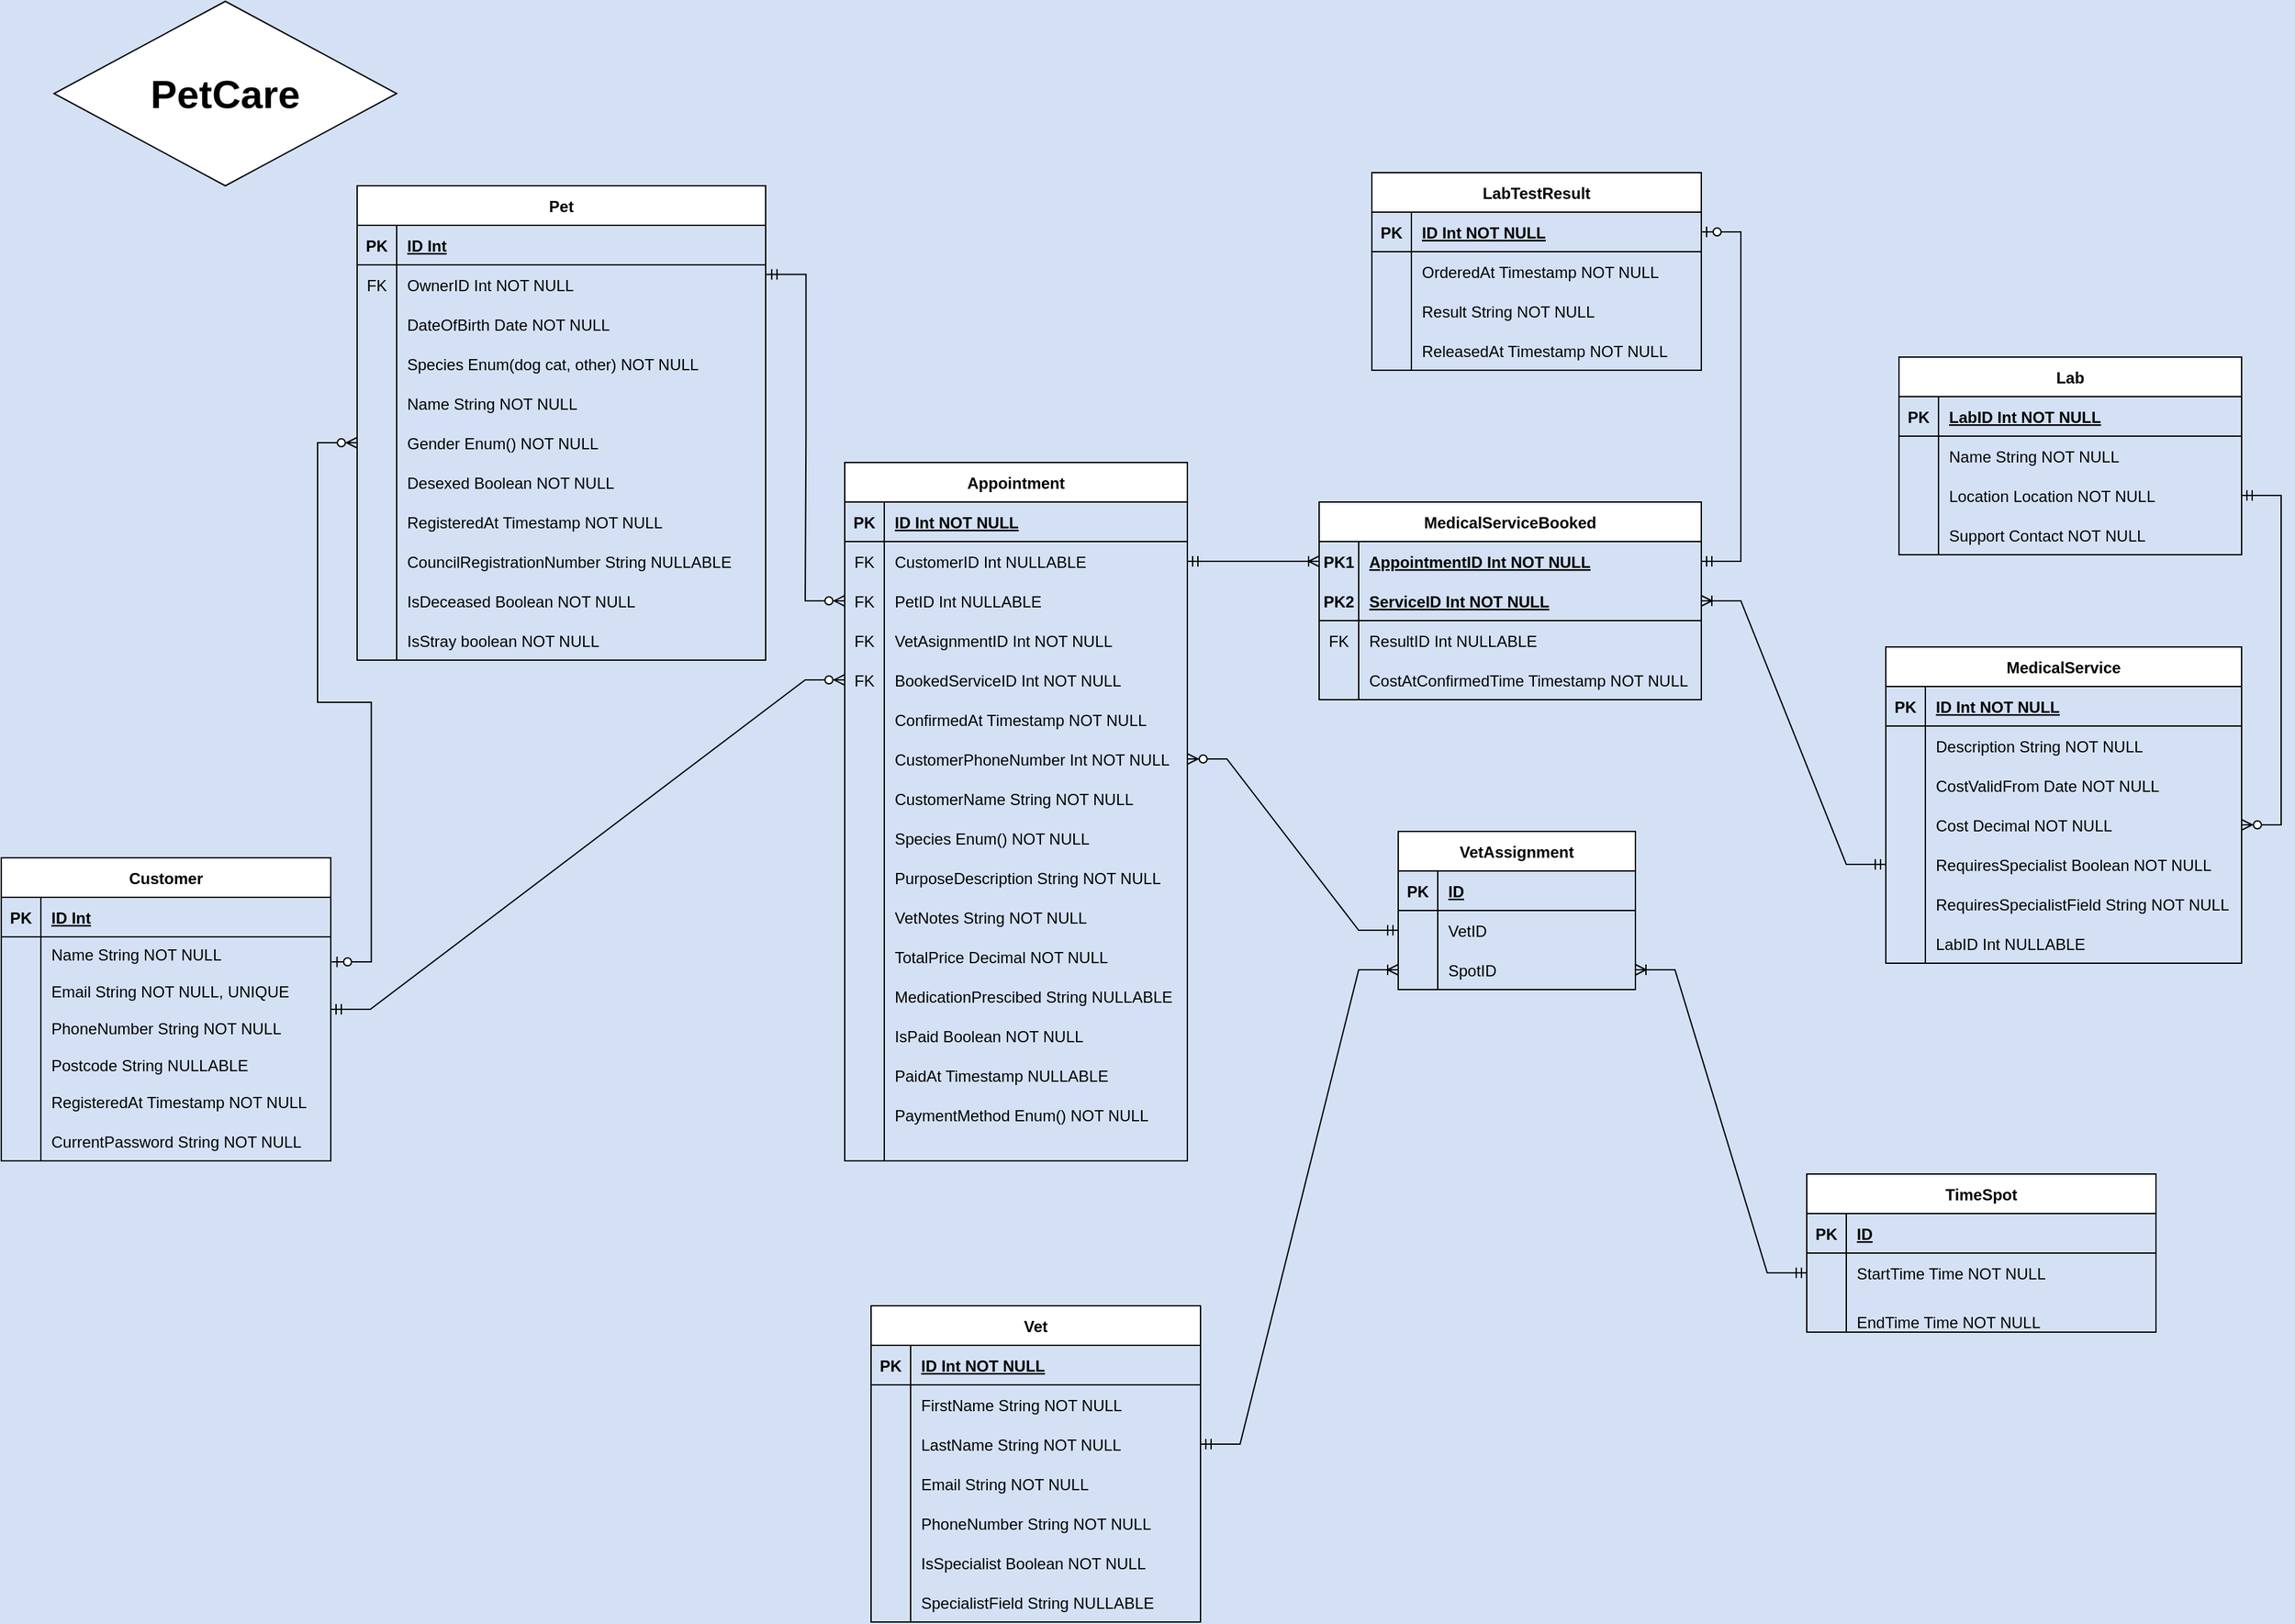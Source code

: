 <mxfile version="20.6.0" type="device"><diagram id="R2lEEEUBdFMjLlhIrx00" name="Page-1"><mxGraphModel dx="5420" dy="3958" grid="1" gridSize="10" guides="1" tooltips="1" connect="1" arrows="1" fold="1" page="1" pageScale="1" pageWidth="850" pageHeight="1100" background="#D4E1F5" math="0" shadow="0" extFonts="Permanent Marker^https://fonts.googleapis.com/css?family=Permanent+Marker"><root><mxCell id="0"/><mxCell id="1" parent="0"/><mxCell id="C-vyLk0tnHw3VtMMgP7b-2" value="Appointment" style="shape=table;startSize=30;container=1;collapsible=1;childLayout=tableLayout;fixedRows=1;rowLines=0;fontStyle=1;align=center;resizeLast=1;" parent="1" vertex="1"><mxGeometry x="600" y="-50" width="260" height="530" as="geometry"/></mxCell><mxCell id="C-vyLk0tnHw3VtMMgP7b-3" value="" style="shape=partialRectangle;collapsible=0;dropTarget=0;pointerEvents=0;fillColor=none;points=[[0,0.5],[1,0.5]];portConstraint=eastwest;top=0;left=0;right=0;bottom=1;" parent="C-vyLk0tnHw3VtMMgP7b-2" vertex="1"><mxGeometry y="30" width="260" height="30" as="geometry"/></mxCell><mxCell id="C-vyLk0tnHw3VtMMgP7b-4" value="PK" style="shape=partialRectangle;overflow=hidden;connectable=0;fillColor=none;top=0;left=0;bottom=0;right=0;fontStyle=1;" parent="C-vyLk0tnHw3VtMMgP7b-3" vertex="1"><mxGeometry width="30" height="30" as="geometry"><mxRectangle width="30" height="30" as="alternateBounds"/></mxGeometry></mxCell><mxCell id="C-vyLk0tnHw3VtMMgP7b-5" value="ID Int NOT NULL " style="shape=partialRectangle;overflow=hidden;connectable=0;fillColor=none;top=0;left=0;bottom=0;right=0;align=left;spacingLeft=6;fontStyle=5;" parent="C-vyLk0tnHw3VtMMgP7b-3" vertex="1"><mxGeometry x="30" width="230" height="30" as="geometry"><mxRectangle width="230" height="30" as="alternateBounds"/></mxGeometry></mxCell><mxCell id="C-vyLk0tnHw3VtMMgP7b-6" value="" style="shape=partialRectangle;collapsible=0;dropTarget=0;pointerEvents=0;fillColor=none;points=[[0,0.5],[1,0.5]];portConstraint=eastwest;top=0;left=0;right=0;bottom=0;" parent="C-vyLk0tnHw3VtMMgP7b-2" vertex="1"><mxGeometry y="60" width="260" height="30" as="geometry"/></mxCell><mxCell id="C-vyLk0tnHw3VtMMgP7b-7" value="FK" style="shape=partialRectangle;overflow=hidden;connectable=0;fillColor=none;top=0;left=0;bottom=0;right=0;" parent="C-vyLk0tnHw3VtMMgP7b-6" vertex="1"><mxGeometry width="30" height="30" as="geometry"><mxRectangle width="30" height="30" as="alternateBounds"/></mxGeometry></mxCell><mxCell id="C-vyLk0tnHw3VtMMgP7b-8" value="CustomerID Int NULLABLE" style="shape=partialRectangle;overflow=hidden;connectable=0;fillColor=none;top=0;left=0;bottom=0;right=0;align=left;spacingLeft=6;" parent="C-vyLk0tnHw3VtMMgP7b-6" vertex="1"><mxGeometry x="30" width="230" height="30" as="geometry"><mxRectangle width="230" height="30" as="alternateBounds"/></mxGeometry></mxCell><mxCell id="C-vyLk0tnHw3VtMMgP7b-9" value="" style="shape=partialRectangle;collapsible=0;dropTarget=0;pointerEvents=0;fillColor=none;points=[[0,0.5],[1,0.5]];portConstraint=eastwest;top=0;left=0;right=0;bottom=0;" parent="C-vyLk0tnHw3VtMMgP7b-2" vertex="1"><mxGeometry y="90" width="260" height="30" as="geometry"/></mxCell><mxCell id="C-vyLk0tnHw3VtMMgP7b-10" value="FK" style="shape=partialRectangle;overflow=hidden;connectable=0;fillColor=none;top=0;left=0;bottom=0;right=0;" parent="C-vyLk0tnHw3VtMMgP7b-9" vertex="1"><mxGeometry width="30" height="30" as="geometry"><mxRectangle width="30" height="30" as="alternateBounds"/></mxGeometry></mxCell><mxCell id="C-vyLk0tnHw3VtMMgP7b-11" value="PetID Int NULLABLE" style="shape=partialRectangle;overflow=hidden;connectable=0;fillColor=none;top=0;left=0;bottom=0;right=0;align=left;spacingLeft=6;" parent="C-vyLk0tnHw3VtMMgP7b-9" vertex="1"><mxGeometry x="30" width="230" height="30" as="geometry"><mxRectangle width="230" height="30" as="alternateBounds"/></mxGeometry></mxCell><mxCell id="Onp0UG757NjSfZO66zGV-276" value="" style="shape=tableRow;horizontal=0;startSize=0;swimlaneHead=0;swimlaneBody=0;fillColor=none;collapsible=0;dropTarget=0;points=[[0,0.5],[1,0.5]];portConstraint=eastwest;top=0;left=0;right=0;bottom=0;" parent="C-vyLk0tnHw3VtMMgP7b-2" vertex="1"><mxGeometry y="120" width="260" height="30" as="geometry"/></mxCell><mxCell id="Onp0UG757NjSfZO66zGV-277" value="FK" style="shape=partialRectangle;connectable=0;fillColor=none;top=0;left=0;bottom=0;right=0;editable=1;overflow=hidden;" parent="Onp0UG757NjSfZO66zGV-276" vertex="1"><mxGeometry width="30" height="30" as="geometry"><mxRectangle width="30" height="30" as="alternateBounds"/></mxGeometry></mxCell><mxCell id="Onp0UG757NjSfZO66zGV-278" value="VetAsignmentID Int NOT NULL" style="shape=partialRectangle;connectable=0;fillColor=none;top=0;left=0;bottom=0;right=0;align=left;spacingLeft=6;overflow=hidden;" parent="Onp0UG757NjSfZO66zGV-276" vertex="1"><mxGeometry x="30" width="230" height="30" as="geometry"><mxRectangle width="230" height="30" as="alternateBounds"/></mxGeometry></mxCell><mxCell id="Onp0UG757NjSfZO66zGV-279" value="" style="shape=tableRow;horizontal=0;startSize=0;swimlaneHead=0;swimlaneBody=0;fillColor=none;collapsible=0;dropTarget=0;points=[[0,0.5],[1,0.5]];portConstraint=eastwest;top=0;left=0;right=0;bottom=0;" parent="C-vyLk0tnHw3VtMMgP7b-2" vertex="1"><mxGeometry y="150" width="260" height="30" as="geometry"/></mxCell><mxCell id="Onp0UG757NjSfZO66zGV-280" value="FK" style="shape=partialRectangle;connectable=0;fillColor=none;top=0;left=0;bottom=0;right=0;editable=1;overflow=hidden;" parent="Onp0UG757NjSfZO66zGV-279" vertex="1"><mxGeometry width="30" height="30" as="geometry"><mxRectangle width="30" height="30" as="alternateBounds"/></mxGeometry></mxCell><mxCell id="Onp0UG757NjSfZO66zGV-281" value="BookedServiceID Int NOT NULL" style="shape=partialRectangle;connectable=0;fillColor=none;top=0;left=0;bottom=0;right=0;align=left;spacingLeft=6;overflow=hidden;" parent="Onp0UG757NjSfZO66zGV-279" vertex="1"><mxGeometry x="30" width="230" height="30" as="geometry"><mxRectangle width="230" height="30" as="alternateBounds"/></mxGeometry></mxCell><mxCell id="CgU_B1tJgxCSWbKF0NOU-31" value="" style="shape=tableRow;horizontal=0;startSize=0;swimlaneHead=0;swimlaneBody=0;fillColor=none;collapsible=0;dropTarget=0;points=[[0,0.5],[1,0.5]];portConstraint=eastwest;top=0;left=0;right=0;bottom=0;" parent="C-vyLk0tnHw3VtMMgP7b-2" vertex="1"><mxGeometry y="180" width="260" height="30" as="geometry"/></mxCell><mxCell id="CgU_B1tJgxCSWbKF0NOU-32" value="" style="shape=partialRectangle;connectable=0;fillColor=none;top=0;left=0;bottom=0;right=0;editable=1;overflow=hidden;" parent="CgU_B1tJgxCSWbKF0NOU-31" vertex="1"><mxGeometry width="30" height="30" as="geometry"><mxRectangle width="30" height="30" as="alternateBounds"/></mxGeometry></mxCell><mxCell id="CgU_B1tJgxCSWbKF0NOU-33" value="ConfirmedAt Timestamp NOT NULL" style="shape=partialRectangle;connectable=0;fillColor=none;top=0;left=0;bottom=0;right=0;align=left;spacingLeft=6;overflow=hidden;" parent="CgU_B1tJgxCSWbKF0NOU-31" vertex="1"><mxGeometry x="30" width="230" height="30" as="geometry"><mxRectangle width="230" height="30" as="alternateBounds"/></mxGeometry></mxCell><mxCell id="CgU_B1tJgxCSWbKF0NOU-11" value="" style="shape=tableRow;horizontal=0;startSize=0;swimlaneHead=0;swimlaneBody=0;fillColor=none;collapsible=0;dropTarget=0;points=[[0,0.5],[1,0.5]];portConstraint=eastwest;top=0;left=0;right=0;bottom=0;" parent="C-vyLk0tnHw3VtMMgP7b-2" vertex="1"><mxGeometry y="210" width="260" height="30" as="geometry"/></mxCell><mxCell id="CgU_B1tJgxCSWbKF0NOU-12" value="" style="shape=partialRectangle;connectable=0;fillColor=none;top=0;left=0;bottom=0;right=0;editable=1;overflow=hidden;" parent="CgU_B1tJgxCSWbKF0NOU-11" vertex="1"><mxGeometry width="30" height="30" as="geometry"><mxRectangle width="30" height="30" as="alternateBounds"/></mxGeometry></mxCell><mxCell id="CgU_B1tJgxCSWbKF0NOU-13" value="CustomerPhoneNumber Int NOT NULL" style="shape=partialRectangle;connectable=0;fillColor=none;top=0;left=0;bottom=0;right=0;align=left;spacingLeft=6;overflow=hidden;" parent="CgU_B1tJgxCSWbKF0NOU-11" vertex="1"><mxGeometry x="30" width="230" height="30" as="geometry"><mxRectangle width="230" height="30" as="alternateBounds"/></mxGeometry></mxCell><mxCell id="CgU_B1tJgxCSWbKF0NOU-8" value="" style="shape=tableRow;horizontal=0;startSize=0;swimlaneHead=0;swimlaneBody=0;fillColor=none;collapsible=0;dropTarget=0;points=[[0,0.5],[1,0.5]];portConstraint=eastwest;top=0;left=0;right=0;bottom=0;" parent="C-vyLk0tnHw3VtMMgP7b-2" vertex="1"><mxGeometry y="240" width="260" height="30" as="geometry"/></mxCell><mxCell id="CgU_B1tJgxCSWbKF0NOU-9" value="" style="shape=partialRectangle;connectable=0;fillColor=none;top=0;left=0;bottom=0;right=0;editable=1;overflow=hidden;" parent="CgU_B1tJgxCSWbKF0NOU-8" vertex="1"><mxGeometry width="30" height="30" as="geometry"><mxRectangle width="30" height="30" as="alternateBounds"/></mxGeometry></mxCell><mxCell id="CgU_B1tJgxCSWbKF0NOU-10" value="CustomerName String NOT NULL" style="shape=partialRectangle;connectable=0;fillColor=none;top=0;left=0;bottom=0;right=0;align=left;spacingLeft=6;overflow=hidden;" parent="CgU_B1tJgxCSWbKF0NOU-8" vertex="1"><mxGeometry x="30" width="230" height="30" as="geometry"><mxRectangle width="230" height="30" as="alternateBounds"/></mxGeometry></mxCell><mxCell id="CgU_B1tJgxCSWbKF0NOU-5" value="" style="shape=tableRow;horizontal=0;startSize=0;swimlaneHead=0;swimlaneBody=0;fillColor=none;collapsible=0;dropTarget=0;points=[[0,0.5],[1,0.5]];portConstraint=eastwest;top=0;left=0;right=0;bottom=0;" parent="C-vyLk0tnHw3VtMMgP7b-2" vertex="1"><mxGeometry y="270" width="260" height="30" as="geometry"/></mxCell><mxCell id="CgU_B1tJgxCSWbKF0NOU-6" value="" style="shape=partialRectangle;connectable=0;fillColor=none;top=0;left=0;bottom=0;right=0;editable=1;overflow=hidden;" parent="CgU_B1tJgxCSWbKF0NOU-5" vertex="1"><mxGeometry width="30" height="30" as="geometry"><mxRectangle width="30" height="30" as="alternateBounds"/></mxGeometry></mxCell><mxCell id="CgU_B1tJgxCSWbKF0NOU-7" value="Species Enum() NOT NULL" style="shape=partialRectangle;connectable=0;fillColor=none;top=0;left=0;bottom=0;right=0;align=left;spacingLeft=6;overflow=hidden;" parent="CgU_B1tJgxCSWbKF0NOU-5" vertex="1"><mxGeometry x="30" width="230" height="30" as="geometry"><mxRectangle width="230" height="30" as="alternateBounds"/></mxGeometry></mxCell><mxCell id="CgU_B1tJgxCSWbKF0NOU-72" value="" style="shape=tableRow;horizontal=0;startSize=0;swimlaneHead=0;swimlaneBody=0;fillColor=none;collapsible=0;dropTarget=0;points=[[0,0.5],[1,0.5]];portConstraint=eastwest;top=0;left=0;right=0;bottom=0;" parent="C-vyLk0tnHw3VtMMgP7b-2" vertex="1"><mxGeometry y="300" width="260" height="30" as="geometry"/></mxCell><mxCell id="CgU_B1tJgxCSWbKF0NOU-73" value="" style="shape=partialRectangle;connectable=0;fillColor=none;top=0;left=0;bottom=0;right=0;editable=1;overflow=hidden;" parent="CgU_B1tJgxCSWbKF0NOU-72" vertex="1"><mxGeometry width="30" height="30" as="geometry"><mxRectangle width="30" height="30" as="alternateBounds"/></mxGeometry></mxCell><mxCell id="CgU_B1tJgxCSWbKF0NOU-74" value="PurposeDescription String NOT NULL" style="shape=partialRectangle;connectable=0;fillColor=none;top=0;left=0;bottom=0;right=0;align=left;spacingLeft=6;overflow=hidden;" parent="CgU_B1tJgxCSWbKF0NOU-72" vertex="1"><mxGeometry x="30" width="230" height="30" as="geometry"><mxRectangle width="230" height="30" as="alternateBounds"/></mxGeometry></mxCell><mxCell id="Onp0UG757NjSfZO66zGV-282" value="" style="shape=tableRow;horizontal=0;startSize=0;swimlaneHead=0;swimlaneBody=0;fillColor=none;collapsible=0;dropTarget=0;points=[[0,0.5],[1,0.5]];portConstraint=eastwest;top=0;left=0;right=0;bottom=0;" parent="C-vyLk0tnHw3VtMMgP7b-2" vertex="1"><mxGeometry y="330" width="260" height="30" as="geometry"/></mxCell><mxCell id="Onp0UG757NjSfZO66zGV-283" value="" style="shape=partialRectangle;connectable=0;fillColor=none;top=0;left=0;bottom=0;right=0;editable=1;overflow=hidden;" parent="Onp0UG757NjSfZO66zGV-282" vertex="1"><mxGeometry width="30" height="30" as="geometry"><mxRectangle width="30" height="30" as="alternateBounds"/></mxGeometry></mxCell><mxCell id="Onp0UG757NjSfZO66zGV-284" value="VetNotes String NOT NULL" style="shape=partialRectangle;connectable=0;fillColor=none;top=0;left=0;bottom=0;right=0;align=left;spacingLeft=6;overflow=hidden;" parent="Onp0UG757NjSfZO66zGV-282" vertex="1"><mxGeometry x="30" width="230" height="30" as="geometry"><mxRectangle width="230" height="30" as="alternateBounds"/></mxGeometry></mxCell><mxCell id="CgU_B1tJgxCSWbKF0NOU-39" value="" style="shape=tableRow;horizontal=0;startSize=0;swimlaneHead=0;swimlaneBody=0;fillColor=none;collapsible=0;dropTarget=0;points=[[0,0.5],[1,0.5]];portConstraint=eastwest;top=0;left=0;right=0;bottom=0;" parent="C-vyLk0tnHw3VtMMgP7b-2" vertex="1"><mxGeometry y="360" width="260" height="30" as="geometry"/></mxCell><mxCell id="CgU_B1tJgxCSWbKF0NOU-40" value="" style="shape=partialRectangle;connectable=0;fillColor=none;top=0;left=0;bottom=0;right=0;editable=1;overflow=hidden;" parent="CgU_B1tJgxCSWbKF0NOU-39" vertex="1"><mxGeometry width="30" height="30" as="geometry"><mxRectangle width="30" height="30" as="alternateBounds"/></mxGeometry></mxCell><mxCell id="CgU_B1tJgxCSWbKF0NOU-41" value="TotalPrice Decimal NOT NULL" style="shape=partialRectangle;connectable=0;fillColor=none;top=0;left=0;bottom=0;right=0;align=left;spacingLeft=6;overflow=hidden;" parent="CgU_B1tJgxCSWbKF0NOU-39" vertex="1"><mxGeometry x="30" width="230" height="30" as="geometry"><mxRectangle width="230" height="30" as="alternateBounds"/></mxGeometry></mxCell><mxCell id="Onp0UG757NjSfZO66zGV-342" value="" style="shape=tableRow;horizontal=0;startSize=0;swimlaneHead=0;swimlaneBody=0;fillColor=none;collapsible=0;dropTarget=0;points=[[0,0.5],[1,0.5]];portConstraint=eastwest;top=0;left=0;right=0;bottom=0;" parent="C-vyLk0tnHw3VtMMgP7b-2" vertex="1"><mxGeometry y="390" width="260" height="30" as="geometry"/></mxCell><mxCell id="Onp0UG757NjSfZO66zGV-343" value="" style="shape=partialRectangle;connectable=0;fillColor=none;top=0;left=0;bottom=0;right=0;editable=1;overflow=hidden;" parent="Onp0UG757NjSfZO66zGV-342" vertex="1"><mxGeometry width="30" height="30" as="geometry"><mxRectangle width="30" height="30" as="alternateBounds"/></mxGeometry></mxCell><mxCell id="Onp0UG757NjSfZO66zGV-344" value="MedicationPrescibed String NULLABLE" style="shape=partialRectangle;connectable=0;fillColor=none;top=0;left=0;bottom=0;right=0;align=left;spacingLeft=6;overflow=hidden;" parent="Onp0UG757NjSfZO66zGV-342" vertex="1"><mxGeometry x="30" width="230" height="30" as="geometry"><mxRectangle width="230" height="30" as="alternateBounds"/></mxGeometry></mxCell><mxCell id="Onp0UG757NjSfZO66zGV-304" value="" style="shape=tableRow;horizontal=0;startSize=0;swimlaneHead=0;swimlaneBody=0;fillColor=none;collapsible=0;dropTarget=0;points=[[0,0.5],[1,0.5]];portConstraint=eastwest;top=0;left=0;right=0;bottom=0;" parent="C-vyLk0tnHw3VtMMgP7b-2" vertex="1"><mxGeometry y="420" width="260" height="30" as="geometry"/></mxCell><mxCell id="Onp0UG757NjSfZO66zGV-305" value="" style="shape=partialRectangle;connectable=0;fillColor=none;top=0;left=0;bottom=0;right=0;editable=1;overflow=hidden;" parent="Onp0UG757NjSfZO66zGV-304" vertex="1"><mxGeometry width="30" height="30" as="geometry"><mxRectangle width="30" height="30" as="alternateBounds"/></mxGeometry></mxCell><mxCell id="Onp0UG757NjSfZO66zGV-306" value="IsPaid Boolean NOT NULL" style="shape=partialRectangle;connectable=0;fillColor=none;top=0;left=0;bottom=0;right=0;align=left;spacingLeft=6;overflow=hidden;" parent="Onp0UG757NjSfZO66zGV-304" vertex="1"><mxGeometry x="30" width="230" height="30" as="geometry"><mxRectangle width="230" height="30" as="alternateBounds"/></mxGeometry></mxCell><mxCell id="Onp0UG757NjSfZO66zGV-33" value="" style="shape=partialRectangle;collapsible=0;dropTarget=0;pointerEvents=0;fillColor=none;points=[[0,0.5],[1,0.5]];portConstraint=eastwest;top=0;left=0;right=0;bottom=0;" parent="C-vyLk0tnHw3VtMMgP7b-2" vertex="1"><mxGeometry y="450" width="260" height="30" as="geometry"/></mxCell><mxCell id="Onp0UG757NjSfZO66zGV-34" value="" style="shape=partialRectangle;overflow=hidden;connectable=0;fillColor=none;top=0;left=0;bottom=0;right=0;" parent="Onp0UG757NjSfZO66zGV-33" vertex="1"><mxGeometry width="30" height="30" as="geometry"><mxRectangle width="30" height="30" as="alternateBounds"/></mxGeometry></mxCell><mxCell id="Onp0UG757NjSfZO66zGV-35" value="PaidAt Timestamp NULLABLE" style="shape=partialRectangle;overflow=hidden;connectable=0;fillColor=none;top=0;left=0;bottom=0;right=0;align=left;spacingLeft=6;" parent="Onp0UG757NjSfZO66zGV-33" vertex="1"><mxGeometry x="30" width="230" height="30" as="geometry"><mxRectangle width="230" height="30" as="alternateBounds"/></mxGeometry></mxCell><mxCell id="CgU_B1tJgxCSWbKF0NOU-63" value="" style="shape=tableRow;horizontal=0;startSize=0;swimlaneHead=0;swimlaneBody=0;fillColor=none;collapsible=0;dropTarget=0;points=[[0,0.5],[1,0.5]];portConstraint=eastwest;top=0;left=0;right=0;bottom=0;" parent="C-vyLk0tnHw3VtMMgP7b-2" vertex="1"><mxGeometry y="480" width="260" height="30" as="geometry"/></mxCell><mxCell id="CgU_B1tJgxCSWbKF0NOU-64" value="" style="shape=partialRectangle;connectable=0;fillColor=none;top=0;left=0;bottom=0;right=0;editable=1;overflow=hidden;" parent="CgU_B1tJgxCSWbKF0NOU-63" vertex="1"><mxGeometry width="30" height="30" as="geometry"><mxRectangle width="30" height="30" as="alternateBounds"/></mxGeometry></mxCell><mxCell id="CgU_B1tJgxCSWbKF0NOU-65" value="PaymentMethod Enum() NOT NULL" style="shape=partialRectangle;connectable=0;fillColor=none;top=0;left=0;bottom=0;right=0;align=left;spacingLeft=6;overflow=hidden;" parent="CgU_B1tJgxCSWbKF0NOU-63" vertex="1"><mxGeometry x="30" width="230" height="30" as="geometry"><mxRectangle width="230" height="30" as="alternateBounds"/></mxGeometry></mxCell><mxCell id="Onp0UG757NjSfZO66zGV-285" value="" style="shape=tableRow;horizontal=0;startSize=0;swimlaneHead=0;swimlaneBody=0;fillColor=none;collapsible=0;dropTarget=0;points=[[0,0.5],[1,0.5]];portConstraint=eastwest;top=0;left=0;right=0;bottom=0;" parent="C-vyLk0tnHw3VtMMgP7b-2" vertex="1"><mxGeometry y="510" width="260" height="20" as="geometry"/></mxCell><mxCell id="Onp0UG757NjSfZO66zGV-286" value="" style="shape=partialRectangle;connectable=0;fillColor=none;top=0;left=0;bottom=0;right=0;editable=1;overflow=hidden;" parent="Onp0UG757NjSfZO66zGV-285" vertex="1"><mxGeometry width="30" height="20" as="geometry"><mxRectangle width="30" height="20" as="alternateBounds"/></mxGeometry></mxCell><mxCell id="Onp0UG757NjSfZO66zGV-287" value="" style="shape=partialRectangle;connectable=0;fillColor=none;top=0;left=0;bottom=0;right=0;align=left;spacingLeft=6;overflow=hidden;" parent="Onp0UG757NjSfZO66zGV-285" vertex="1"><mxGeometry x="30" width="230" height="20" as="geometry"><mxRectangle width="230" height="20" as="alternateBounds"/></mxGeometry></mxCell><mxCell id="C-vyLk0tnHw3VtMMgP7b-23" value="Customer" style="shape=table;startSize=30;container=1;collapsible=1;childLayout=tableLayout;fixedRows=1;rowLines=0;fontStyle=1;align=center;resizeLast=1;" parent="1" vertex="1"><mxGeometry x="-40" y="250" width="250" height="230" as="geometry"/></mxCell><mxCell id="C-vyLk0tnHw3VtMMgP7b-24" value="" style="shape=partialRectangle;collapsible=0;dropTarget=0;pointerEvents=0;fillColor=none;points=[[0,0.5],[1,0.5]];portConstraint=eastwest;top=0;left=0;right=0;bottom=1;" parent="C-vyLk0tnHw3VtMMgP7b-23" vertex="1"><mxGeometry y="30" width="250" height="30" as="geometry"/></mxCell><mxCell id="C-vyLk0tnHw3VtMMgP7b-25" value="PK" style="shape=partialRectangle;overflow=hidden;connectable=0;fillColor=none;top=0;left=0;bottom=0;right=0;fontStyle=1;" parent="C-vyLk0tnHw3VtMMgP7b-24" vertex="1"><mxGeometry width="30" height="30" as="geometry"><mxRectangle width="30" height="30" as="alternateBounds"/></mxGeometry></mxCell><mxCell id="C-vyLk0tnHw3VtMMgP7b-26" value="ID Int" style="shape=partialRectangle;overflow=hidden;connectable=0;fillColor=none;top=0;left=0;bottom=0;right=0;align=left;spacingLeft=6;fontStyle=5;" parent="C-vyLk0tnHw3VtMMgP7b-24" vertex="1"><mxGeometry x="30" width="220" height="30" as="geometry"><mxRectangle width="220" height="30" as="alternateBounds"/></mxGeometry></mxCell><mxCell id="C-vyLk0tnHw3VtMMgP7b-27" value="" style="shape=partialRectangle;collapsible=0;dropTarget=0;pointerEvents=0;fillColor=none;points=[[0,0.5],[1,0.5]];portConstraint=eastwest;top=0;left=0;right=0;bottom=0;" parent="C-vyLk0tnHw3VtMMgP7b-23" vertex="1"><mxGeometry y="60" width="250" height="110" as="geometry"/></mxCell><mxCell id="C-vyLk0tnHw3VtMMgP7b-28" value="" style="shape=partialRectangle;overflow=hidden;connectable=0;fillColor=none;top=0;left=0;bottom=0;right=0;" parent="C-vyLk0tnHw3VtMMgP7b-27" vertex="1"><mxGeometry width="30" height="110" as="geometry"><mxRectangle width="30" height="110" as="alternateBounds"/></mxGeometry></mxCell><mxCell id="C-vyLk0tnHw3VtMMgP7b-29" value="Name String NOT NULL&#10;&#10;Email String NOT NULL, UNIQUE&#10;&#10;PhoneNumber String NOT NULL&#10;&#10;Postcode String NULLABLE" style="shape=partialRectangle;overflow=hidden;connectable=0;fillColor=none;top=0;left=0;bottom=0;right=0;align=left;spacingLeft=6;" parent="C-vyLk0tnHw3VtMMgP7b-27" vertex="1"><mxGeometry x="30" width="220" height="110" as="geometry"><mxRectangle width="220" height="110" as="alternateBounds"/></mxGeometry></mxCell><mxCell id="Onp0UG757NjSfZO66zGV-409" value="" style="shape=tableRow;horizontal=0;startSize=0;swimlaneHead=0;swimlaneBody=0;fillColor=none;collapsible=0;dropTarget=0;points=[[0,0.5],[1,0.5]];portConstraint=eastwest;top=0;left=0;right=0;bottom=0;" parent="C-vyLk0tnHw3VtMMgP7b-23" vertex="1"><mxGeometry y="170" width="250" height="30" as="geometry"/></mxCell><mxCell id="Onp0UG757NjSfZO66zGV-410" value="" style="shape=partialRectangle;connectable=0;fillColor=none;top=0;left=0;bottom=0;right=0;editable=1;overflow=hidden;" parent="Onp0UG757NjSfZO66zGV-409" vertex="1"><mxGeometry width="30" height="30" as="geometry"><mxRectangle width="30" height="30" as="alternateBounds"/></mxGeometry></mxCell><mxCell id="Onp0UG757NjSfZO66zGV-411" value="RegisteredAt Timestamp NOT NULL" style="shape=partialRectangle;connectable=0;fillColor=none;top=0;left=0;bottom=0;right=0;align=left;spacingLeft=6;overflow=hidden;" parent="Onp0UG757NjSfZO66zGV-409" vertex="1"><mxGeometry x="30" width="220" height="30" as="geometry"><mxRectangle width="220" height="30" as="alternateBounds"/></mxGeometry></mxCell><mxCell id="Onp0UG757NjSfZO66zGV-225" value="" style="shape=tableRow;horizontal=0;startSize=0;swimlaneHead=0;swimlaneBody=0;fillColor=none;collapsible=0;dropTarget=0;points=[[0,0.5],[1,0.5]];portConstraint=eastwest;top=0;left=0;right=0;bottom=0;" parent="C-vyLk0tnHw3VtMMgP7b-23" vertex="1"><mxGeometry y="200" width="250" height="30" as="geometry"/></mxCell><mxCell id="Onp0UG757NjSfZO66zGV-226" value="" style="shape=partialRectangle;connectable=0;fillColor=none;top=0;left=0;bottom=0;right=0;editable=1;overflow=hidden;" parent="Onp0UG757NjSfZO66zGV-225" vertex="1"><mxGeometry width="30" height="30" as="geometry"><mxRectangle width="30" height="30" as="alternateBounds"/></mxGeometry></mxCell><mxCell id="Onp0UG757NjSfZO66zGV-227" value="CurrentPassword String NOT NULL" style="shape=partialRectangle;connectable=0;fillColor=none;top=0;left=0;bottom=0;right=0;align=left;spacingLeft=6;overflow=hidden;" parent="Onp0UG757NjSfZO66zGV-225" vertex="1"><mxGeometry x="30" width="220" height="30" as="geometry"><mxRectangle width="220" height="30" as="alternateBounds"/></mxGeometry></mxCell><mxCell id="Onp0UG757NjSfZO66zGV-1" value="MedicalService" style="shape=table;startSize=30;container=1;collapsible=1;childLayout=tableLayout;fixedRows=1;rowLines=0;fontStyle=1;align=center;resizeLast=1;" parent="1" vertex="1"><mxGeometry x="1390" y="90" width="270" height="240" as="geometry"/></mxCell><mxCell id="Onp0UG757NjSfZO66zGV-2" value="" style="shape=partialRectangle;collapsible=0;dropTarget=0;pointerEvents=0;fillColor=none;points=[[0,0.5],[1,0.5]];portConstraint=eastwest;top=0;left=0;right=0;bottom=1;" parent="Onp0UG757NjSfZO66zGV-1" vertex="1"><mxGeometry y="30" width="270" height="30" as="geometry"/></mxCell><mxCell id="Onp0UG757NjSfZO66zGV-3" value="PK" style="shape=partialRectangle;overflow=hidden;connectable=0;fillColor=none;top=0;left=0;bottom=0;right=0;fontStyle=1;" parent="Onp0UG757NjSfZO66zGV-2" vertex="1"><mxGeometry width="30" height="30" as="geometry"><mxRectangle width="30" height="30" as="alternateBounds"/></mxGeometry></mxCell><mxCell id="Onp0UG757NjSfZO66zGV-4" value="ID Int NOT NULL " style="shape=partialRectangle;overflow=hidden;connectable=0;fillColor=none;top=0;left=0;bottom=0;right=0;align=left;spacingLeft=6;fontStyle=5;" parent="Onp0UG757NjSfZO66zGV-2" vertex="1"><mxGeometry x="30" width="240" height="30" as="geometry"><mxRectangle width="240" height="30" as="alternateBounds"/></mxGeometry></mxCell><mxCell id="Onp0UG757NjSfZO66zGV-5" value="" style="shape=partialRectangle;collapsible=0;dropTarget=0;pointerEvents=0;fillColor=none;points=[[0,0.5],[1,0.5]];portConstraint=eastwest;top=0;left=0;right=0;bottom=0;" parent="Onp0UG757NjSfZO66zGV-1" vertex="1"><mxGeometry y="60" width="270" height="30" as="geometry"/></mxCell><mxCell id="Onp0UG757NjSfZO66zGV-6" value="" style="shape=partialRectangle;overflow=hidden;connectable=0;fillColor=none;top=0;left=0;bottom=0;right=0;" parent="Onp0UG757NjSfZO66zGV-5" vertex="1"><mxGeometry width="30" height="30" as="geometry"><mxRectangle width="30" height="30" as="alternateBounds"/></mxGeometry></mxCell><mxCell id="Onp0UG757NjSfZO66zGV-7" value="Description String NOT NULL" style="shape=partialRectangle;overflow=hidden;connectable=0;fillColor=none;top=0;left=0;bottom=0;right=0;align=left;spacingLeft=6;" parent="Onp0UG757NjSfZO66zGV-5" vertex="1"><mxGeometry x="30" width="240" height="30" as="geometry"><mxRectangle width="240" height="30" as="alternateBounds"/></mxGeometry></mxCell><mxCell id="CgU_B1tJgxCSWbKF0NOU-28" value="" style="shape=tableRow;horizontal=0;startSize=0;swimlaneHead=0;swimlaneBody=0;fillColor=none;collapsible=0;dropTarget=0;points=[[0,0.5],[1,0.5]];portConstraint=eastwest;top=0;left=0;right=0;bottom=0;" parent="Onp0UG757NjSfZO66zGV-1" vertex="1"><mxGeometry y="90" width="270" height="30" as="geometry"/></mxCell><mxCell id="CgU_B1tJgxCSWbKF0NOU-29" value="" style="shape=partialRectangle;connectable=0;fillColor=none;top=0;left=0;bottom=0;right=0;editable=1;overflow=hidden;" parent="CgU_B1tJgxCSWbKF0NOU-28" vertex="1"><mxGeometry width="30" height="30" as="geometry"><mxRectangle width="30" height="30" as="alternateBounds"/></mxGeometry></mxCell><mxCell id="CgU_B1tJgxCSWbKF0NOU-30" value="CostValidFrom Date NOT NULL" style="shape=partialRectangle;connectable=0;fillColor=none;top=0;left=0;bottom=0;right=0;align=left;spacingLeft=6;overflow=hidden;" parent="CgU_B1tJgxCSWbKF0NOU-28" vertex="1"><mxGeometry x="30" width="240" height="30" as="geometry"><mxRectangle width="240" height="30" as="alternateBounds"/></mxGeometry></mxCell><mxCell id="Onp0UG757NjSfZO66zGV-240" value="" style="shape=tableRow;horizontal=0;startSize=0;swimlaneHead=0;swimlaneBody=0;fillColor=none;collapsible=0;dropTarget=0;points=[[0,0.5],[1,0.5]];portConstraint=eastwest;top=0;left=0;right=0;bottom=0;" parent="Onp0UG757NjSfZO66zGV-1" vertex="1"><mxGeometry y="120" width="270" height="30" as="geometry"/></mxCell><mxCell id="Onp0UG757NjSfZO66zGV-241" value="" style="shape=partialRectangle;connectable=0;fillColor=none;top=0;left=0;bottom=0;right=0;editable=1;overflow=hidden;" parent="Onp0UG757NjSfZO66zGV-240" vertex="1"><mxGeometry width="30" height="30" as="geometry"><mxRectangle width="30" height="30" as="alternateBounds"/></mxGeometry></mxCell><mxCell id="Onp0UG757NjSfZO66zGV-242" value="Cost Decimal NOT NULL" style="shape=partialRectangle;connectable=0;fillColor=none;top=0;left=0;bottom=0;right=0;align=left;spacingLeft=6;overflow=hidden;" parent="Onp0UG757NjSfZO66zGV-240" vertex="1"><mxGeometry x="30" width="240" height="30" as="geometry"><mxRectangle width="240" height="30" as="alternateBounds"/></mxGeometry></mxCell><mxCell id="Onp0UG757NjSfZO66zGV-403" value="" style="shape=tableRow;horizontal=0;startSize=0;swimlaneHead=0;swimlaneBody=0;fillColor=none;collapsible=0;dropTarget=0;points=[[0,0.5],[1,0.5]];portConstraint=eastwest;top=0;left=0;right=0;bottom=0;" parent="Onp0UG757NjSfZO66zGV-1" vertex="1"><mxGeometry y="150" width="270" height="30" as="geometry"/></mxCell><mxCell id="Onp0UG757NjSfZO66zGV-404" value="" style="shape=partialRectangle;connectable=0;fillColor=none;top=0;left=0;bottom=0;right=0;editable=1;overflow=hidden;" parent="Onp0UG757NjSfZO66zGV-403" vertex="1"><mxGeometry width="30" height="30" as="geometry"><mxRectangle width="30" height="30" as="alternateBounds"/></mxGeometry></mxCell><mxCell id="Onp0UG757NjSfZO66zGV-405" value="RequiresSpecialist Boolean NOT NULL" style="shape=partialRectangle;connectable=0;fillColor=none;top=0;left=0;bottom=0;right=0;align=left;spacingLeft=6;overflow=hidden;" parent="Onp0UG757NjSfZO66zGV-403" vertex="1"><mxGeometry x="30" width="240" height="30" as="geometry"><mxRectangle width="240" height="30" as="alternateBounds"/></mxGeometry></mxCell><mxCell id="Onp0UG757NjSfZO66zGV-406" value="" style="shape=tableRow;horizontal=0;startSize=0;swimlaneHead=0;swimlaneBody=0;fillColor=none;collapsible=0;dropTarget=0;points=[[0,0.5],[1,0.5]];portConstraint=eastwest;top=0;left=0;right=0;bottom=0;" parent="Onp0UG757NjSfZO66zGV-1" vertex="1"><mxGeometry y="180" width="270" height="30" as="geometry"/></mxCell><mxCell id="Onp0UG757NjSfZO66zGV-407" value="" style="shape=partialRectangle;connectable=0;fillColor=none;top=0;left=0;bottom=0;right=0;editable=1;overflow=hidden;" parent="Onp0UG757NjSfZO66zGV-406" vertex="1"><mxGeometry width="30" height="30" as="geometry"><mxRectangle width="30" height="30" as="alternateBounds"/></mxGeometry></mxCell><mxCell id="Onp0UG757NjSfZO66zGV-408" value="RequiresSpecialistField String NOT NULL" style="shape=partialRectangle;connectable=0;fillColor=none;top=0;left=0;bottom=0;right=0;align=left;spacingLeft=6;overflow=hidden;" parent="Onp0UG757NjSfZO66zGV-406" vertex="1"><mxGeometry x="30" width="240" height="30" as="geometry"><mxRectangle width="240" height="30" as="alternateBounds"/></mxGeometry></mxCell><mxCell id="CgU_B1tJgxCSWbKF0NOU-42" value="" style="shape=tableRow;horizontal=0;startSize=0;swimlaneHead=0;swimlaneBody=0;fillColor=none;collapsible=0;dropTarget=0;points=[[0,0.5],[1,0.5]];portConstraint=eastwest;top=0;left=0;right=0;bottom=0;" parent="Onp0UG757NjSfZO66zGV-1" vertex="1"><mxGeometry y="210" width="270" height="30" as="geometry"/></mxCell><mxCell id="CgU_B1tJgxCSWbKF0NOU-43" value="" style="shape=partialRectangle;connectable=0;fillColor=none;top=0;left=0;bottom=0;right=0;editable=1;overflow=hidden;" parent="CgU_B1tJgxCSWbKF0NOU-42" vertex="1"><mxGeometry width="30" height="30" as="geometry"><mxRectangle width="30" height="30" as="alternateBounds"/></mxGeometry></mxCell><mxCell id="CgU_B1tJgxCSWbKF0NOU-44" value="LabID Int NULLABLE" style="shape=partialRectangle;connectable=0;fillColor=none;top=0;left=0;bottom=0;right=0;align=left;spacingLeft=6;overflow=hidden;" parent="CgU_B1tJgxCSWbKF0NOU-42" vertex="1"><mxGeometry x="30" width="240" height="30" as="geometry"><mxRectangle width="240" height="30" as="alternateBounds"/></mxGeometry></mxCell><mxCell id="Onp0UG757NjSfZO66zGV-8" value="Pet" style="shape=table;startSize=30;container=1;collapsible=1;childLayout=tableLayout;fixedRows=1;rowLines=0;fontStyle=1;align=center;resizeLast=1;" parent="1" vertex="1"><mxGeometry x="230" y="-260" width="310" height="360" as="geometry"/></mxCell><mxCell id="Onp0UG757NjSfZO66zGV-9" value="" style="shape=partialRectangle;collapsible=0;dropTarget=0;pointerEvents=0;fillColor=none;points=[[0,0.5],[1,0.5]];portConstraint=eastwest;top=0;left=0;right=0;bottom=1;" parent="Onp0UG757NjSfZO66zGV-8" vertex="1"><mxGeometry y="30" width="310" height="30" as="geometry"/></mxCell><mxCell id="Onp0UG757NjSfZO66zGV-10" value="PK" style="shape=partialRectangle;overflow=hidden;connectable=0;fillColor=none;top=0;left=0;bottom=0;right=0;fontStyle=1;" parent="Onp0UG757NjSfZO66zGV-9" vertex="1"><mxGeometry width="30" height="30" as="geometry"><mxRectangle width="30" height="30" as="alternateBounds"/></mxGeometry></mxCell><mxCell id="Onp0UG757NjSfZO66zGV-11" value="ID Int" style="shape=partialRectangle;overflow=hidden;connectable=0;fillColor=none;top=0;left=0;bottom=0;right=0;align=left;spacingLeft=6;fontStyle=5;" parent="Onp0UG757NjSfZO66zGV-9" vertex="1"><mxGeometry x="30" width="280" height="30" as="geometry"><mxRectangle width="280" height="30" as="alternateBounds"/></mxGeometry></mxCell><mxCell id="Onp0UG757NjSfZO66zGV-12" value="" style="shape=partialRectangle;collapsible=0;dropTarget=0;pointerEvents=0;fillColor=none;points=[[0,0.5],[1,0.5]];portConstraint=eastwest;top=0;left=0;right=0;bottom=0;" parent="Onp0UG757NjSfZO66zGV-8" vertex="1"><mxGeometry y="60" width="310" height="30" as="geometry"/></mxCell><mxCell id="Onp0UG757NjSfZO66zGV-13" value="FK" style="shape=partialRectangle;overflow=hidden;connectable=0;fillColor=none;top=0;left=0;bottom=0;right=0;" parent="Onp0UG757NjSfZO66zGV-12" vertex="1"><mxGeometry width="30" height="30" as="geometry"><mxRectangle width="30" height="30" as="alternateBounds"/></mxGeometry></mxCell><mxCell id="Onp0UG757NjSfZO66zGV-14" value="OwnerID Int NOT NULL" style="shape=partialRectangle;overflow=hidden;connectable=0;fillColor=none;top=0;left=0;bottom=0;right=0;align=left;spacingLeft=6;" parent="Onp0UG757NjSfZO66zGV-12" vertex="1"><mxGeometry x="30" width="280" height="30" as="geometry"><mxRectangle width="280" height="30" as="alternateBounds"/></mxGeometry></mxCell><mxCell id="Onp0UG757NjSfZO66zGV-382" value="" style="shape=tableRow;horizontal=0;startSize=0;swimlaneHead=0;swimlaneBody=0;fillColor=none;collapsible=0;dropTarget=0;points=[[0,0.5],[1,0.5]];portConstraint=eastwest;top=0;left=0;right=0;bottom=0;" parent="Onp0UG757NjSfZO66zGV-8" vertex="1"><mxGeometry y="90" width="310" height="30" as="geometry"/></mxCell><mxCell id="Onp0UG757NjSfZO66zGV-383" value="" style="shape=partialRectangle;connectable=0;fillColor=none;top=0;left=0;bottom=0;right=0;editable=1;overflow=hidden;" parent="Onp0UG757NjSfZO66zGV-382" vertex="1"><mxGeometry width="30" height="30" as="geometry"><mxRectangle width="30" height="30" as="alternateBounds"/></mxGeometry></mxCell><mxCell id="Onp0UG757NjSfZO66zGV-384" value="DateOfBirth Date NOT NULL" style="shape=partialRectangle;connectable=0;fillColor=none;top=0;left=0;bottom=0;right=0;align=left;spacingLeft=6;overflow=hidden;" parent="Onp0UG757NjSfZO66zGV-382" vertex="1"><mxGeometry x="30" width="280" height="30" as="geometry"><mxRectangle width="280" height="30" as="alternateBounds"/></mxGeometry></mxCell><mxCell id="Onp0UG757NjSfZO66zGV-378" value="" style="shape=tableRow;horizontal=0;startSize=0;swimlaneHead=0;swimlaneBody=0;fillColor=none;collapsible=0;dropTarget=0;points=[[0,0.5],[1,0.5]];portConstraint=eastwest;top=0;left=0;right=0;bottom=0;" parent="Onp0UG757NjSfZO66zGV-8" vertex="1"><mxGeometry y="120" width="310" height="30" as="geometry"/></mxCell><mxCell id="Onp0UG757NjSfZO66zGV-379" value="" style="shape=partialRectangle;connectable=0;fillColor=none;top=0;left=0;bottom=0;right=0;editable=1;overflow=hidden;" parent="Onp0UG757NjSfZO66zGV-378" vertex="1"><mxGeometry width="30" height="30" as="geometry"><mxRectangle width="30" height="30" as="alternateBounds"/></mxGeometry></mxCell><mxCell id="Onp0UG757NjSfZO66zGV-380" value="Species Enum(dog cat, other) NOT NULL" style="shape=partialRectangle;connectable=0;fillColor=none;top=0;left=0;bottom=0;right=0;align=left;spacingLeft=6;overflow=hidden;" parent="Onp0UG757NjSfZO66zGV-378" vertex="1"><mxGeometry x="30" width="280" height="30" as="geometry"><mxRectangle width="280" height="30" as="alternateBounds"/></mxGeometry></mxCell><mxCell id="Onp0UG757NjSfZO66zGV-374" value="" style="shape=tableRow;horizontal=0;startSize=0;swimlaneHead=0;swimlaneBody=0;fillColor=none;collapsible=0;dropTarget=0;points=[[0,0.5],[1,0.5]];portConstraint=eastwest;top=0;left=0;right=0;bottom=0;" parent="Onp0UG757NjSfZO66zGV-8" vertex="1"><mxGeometry y="150" width="310" height="30" as="geometry"/></mxCell><mxCell id="Onp0UG757NjSfZO66zGV-375" value="" style="shape=partialRectangle;connectable=0;fillColor=none;top=0;left=0;bottom=0;right=0;editable=1;overflow=hidden;" parent="Onp0UG757NjSfZO66zGV-374" vertex="1"><mxGeometry width="30" height="30" as="geometry"><mxRectangle width="30" height="30" as="alternateBounds"/></mxGeometry></mxCell><mxCell id="Onp0UG757NjSfZO66zGV-376" value="Name String NOT NULL" style="shape=partialRectangle;connectable=0;fillColor=none;top=0;left=0;bottom=0;right=0;align=left;spacingLeft=6;overflow=hidden;" parent="Onp0UG757NjSfZO66zGV-374" vertex="1"><mxGeometry x="30" width="280" height="30" as="geometry"><mxRectangle width="280" height="30" as="alternateBounds"/></mxGeometry></mxCell><mxCell id="Onp0UG757NjSfZO66zGV-392" value="" style="shape=tableRow;horizontal=0;startSize=0;swimlaneHead=0;swimlaneBody=0;fillColor=none;collapsible=0;dropTarget=0;points=[[0,0.5],[1,0.5]];portConstraint=eastwest;top=0;left=0;right=0;bottom=0;" parent="Onp0UG757NjSfZO66zGV-8" vertex="1"><mxGeometry y="180" width="310" height="30" as="geometry"/></mxCell><mxCell id="Onp0UG757NjSfZO66zGV-393" value="" style="shape=partialRectangle;connectable=0;fillColor=none;top=0;left=0;bottom=0;right=0;editable=1;overflow=hidden;" parent="Onp0UG757NjSfZO66zGV-392" vertex="1"><mxGeometry width="30" height="30" as="geometry"><mxRectangle width="30" height="30" as="alternateBounds"/></mxGeometry></mxCell><mxCell id="Onp0UG757NjSfZO66zGV-394" value="Gender Enum() NOT NULL" style="shape=partialRectangle;connectable=0;fillColor=none;top=0;left=0;bottom=0;right=0;align=left;spacingLeft=6;overflow=hidden;" parent="Onp0UG757NjSfZO66zGV-392" vertex="1"><mxGeometry x="30" width="280" height="30" as="geometry"><mxRectangle width="280" height="30" as="alternateBounds"/></mxGeometry></mxCell><mxCell id="Onp0UG757NjSfZO66zGV-396" value="" style="shape=tableRow;horizontal=0;startSize=0;swimlaneHead=0;swimlaneBody=0;fillColor=none;collapsible=0;dropTarget=0;points=[[0,0.5],[1,0.5]];portConstraint=eastwest;top=0;left=0;right=0;bottom=0;" parent="Onp0UG757NjSfZO66zGV-8" vertex="1"><mxGeometry y="210" width="310" height="30" as="geometry"/></mxCell><mxCell id="Onp0UG757NjSfZO66zGV-397" value="" style="shape=partialRectangle;connectable=0;fillColor=none;top=0;left=0;bottom=0;right=0;editable=1;overflow=hidden;" parent="Onp0UG757NjSfZO66zGV-396" vertex="1"><mxGeometry width="30" height="30" as="geometry"><mxRectangle width="30" height="30" as="alternateBounds"/></mxGeometry></mxCell><mxCell id="Onp0UG757NjSfZO66zGV-398" value="Desexed Boolean NOT NULL" style="shape=partialRectangle;connectable=0;fillColor=none;top=0;left=0;bottom=0;right=0;align=left;spacingLeft=6;overflow=hidden;" parent="Onp0UG757NjSfZO66zGV-396" vertex="1"><mxGeometry x="30" width="280" height="30" as="geometry"><mxRectangle width="280" height="30" as="alternateBounds"/></mxGeometry></mxCell><mxCell id="Onp0UG757NjSfZO66zGV-412" value="" style="shape=tableRow;horizontal=0;startSize=0;swimlaneHead=0;swimlaneBody=0;fillColor=none;collapsible=0;dropTarget=0;points=[[0,0.5],[1,0.5]];portConstraint=eastwest;top=0;left=0;right=0;bottom=0;" parent="Onp0UG757NjSfZO66zGV-8" vertex="1"><mxGeometry y="240" width="310" height="30" as="geometry"/></mxCell><mxCell id="Onp0UG757NjSfZO66zGV-413" value="" style="shape=partialRectangle;connectable=0;fillColor=none;top=0;left=0;bottom=0;right=0;editable=1;overflow=hidden;" parent="Onp0UG757NjSfZO66zGV-412" vertex="1"><mxGeometry width="30" height="30" as="geometry"><mxRectangle width="30" height="30" as="alternateBounds"/></mxGeometry></mxCell><mxCell id="Onp0UG757NjSfZO66zGV-414" value="RegisteredAt Timestamp NOT NULL" style="shape=partialRectangle;connectable=0;fillColor=none;top=0;left=0;bottom=0;right=0;align=left;spacingLeft=6;overflow=hidden;" parent="Onp0UG757NjSfZO66zGV-412" vertex="1"><mxGeometry x="30" width="280" height="30" as="geometry"><mxRectangle width="280" height="30" as="alternateBounds"/></mxGeometry></mxCell><mxCell id="Onp0UG757NjSfZO66zGV-370" value="" style="shape=tableRow;horizontal=0;startSize=0;swimlaneHead=0;swimlaneBody=0;fillColor=none;collapsible=0;dropTarget=0;points=[[0,0.5],[1,0.5]];portConstraint=eastwest;top=0;left=0;right=0;bottom=0;" parent="Onp0UG757NjSfZO66zGV-8" vertex="1"><mxGeometry y="270" width="310" height="30" as="geometry"/></mxCell><mxCell id="Onp0UG757NjSfZO66zGV-371" value="" style="shape=partialRectangle;connectable=0;fillColor=none;top=0;left=0;bottom=0;right=0;editable=1;overflow=hidden;" parent="Onp0UG757NjSfZO66zGV-370" vertex="1"><mxGeometry width="30" height="30" as="geometry"><mxRectangle width="30" height="30" as="alternateBounds"/></mxGeometry></mxCell><mxCell id="Onp0UG757NjSfZO66zGV-372" value="CouncilRegistrationNumber String NULLABLE" style="shape=partialRectangle;connectable=0;fillColor=none;top=0;left=0;bottom=0;right=0;align=left;spacingLeft=6;overflow=hidden;" parent="Onp0UG757NjSfZO66zGV-370" vertex="1"><mxGeometry x="30" width="280" height="30" as="geometry"><mxRectangle width="280" height="30" as="alternateBounds"/></mxGeometry></mxCell><mxCell id="Onp0UG757NjSfZO66zGV-400" value="" style="shape=tableRow;horizontal=0;startSize=0;swimlaneHead=0;swimlaneBody=0;fillColor=none;collapsible=0;dropTarget=0;points=[[0,0.5],[1,0.5]];portConstraint=eastwest;top=0;left=0;right=0;bottom=0;" parent="Onp0UG757NjSfZO66zGV-8" vertex="1"><mxGeometry y="300" width="310" height="30" as="geometry"/></mxCell><mxCell id="Onp0UG757NjSfZO66zGV-401" value="" style="shape=partialRectangle;connectable=0;fillColor=none;top=0;left=0;bottom=0;right=0;editable=1;overflow=hidden;" parent="Onp0UG757NjSfZO66zGV-400" vertex="1"><mxGeometry width="30" height="30" as="geometry"><mxRectangle width="30" height="30" as="alternateBounds"/></mxGeometry></mxCell><mxCell id="Onp0UG757NjSfZO66zGV-402" value="IsDeceased Boolean NOT NULL" style="shape=partialRectangle;connectable=0;fillColor=none;top=0;left=0;bottom=0;right=0;align=left;spacingLeft=6;overflow=hidden;" parent="Onp0UG757NjSfZO66zGV-400" vertex="1"><mxGeometry x="30" width="280" height="30" as="geometry"><mxRectangle width="280" height="30" as="alternateBounds"/></mxGeometry></mxCell><mxCell id="CgU_B1tJgxCSWbKF0NOU-14" value="" style="shape=tableRow;horizontal=0;startSize=0;swimlaneHead=0;swimlaneBody=0;fillColor=none;collapsible=0;dropTarget=0;points=[[0,0.5],[1,0.5]];portConstraint=eastwest;top=0;left=0;right=0;bottom=0;" parent="Onp0UG757NjSfZO66zGV-8" vertex="1"><mxGeometry y="330" width="310" height="30" as="geometry"/></mxCell><mxCell id="CgU_B1tJgxCSWbKF0NOU-15" value="" style="shape=partialRectangle;connectable=0;fillColor=none;top=0;left=0;bottom=0;right=0;editable=1;overflow=hidden;" parent="CgU_B1tJgxCSWbKF0NOU-14" vertex="1"><mxGeometry width="30" height="30" as="geometry"><mxRectangle width="30" height="30" as="alternateBounds"/></mxGeometry></mxCell><mxCell id="CgU_B1tJgxCSWbKF0NOU-16" value="IsStray boolean NOT NULL" style="shape=partialRectangle;connectable=0;fillColor=none;top=0;left=0;bottom=0;right=0;align=left;spacingLeft=6;overflow=hidden;" parent="CgU_B1tJgxCSWbKF0NOU-14" vertex="1"><mxGeometry x="30" width="280" height="30" as="geometry"><mxRectangle width="280" height="30" as="alternateBounds"/></mxGeometry></mxCell><mxCell id="Onp0UG757NjSfZO66zGV-22" value="Vet" style="shape=table;startSize=30;container=1;collapsible=1;childLayout=tableLayout;fixedRows=1;rowLines=0;fontStyle=1;align=center;resizeLast=1;" parent="1" vertex="1"><mxGeometry x="620" y="590" width="250" height="240" as="geometry"/></mxCell><mxCell id="Onp0UG757NjSfZO66zGV-23" value="" style="shape=partialRectangle;collapsible=0;dropTarget=0;pointerEvents=0;fillColor=none;points=[[0,0.5],[1,0.5]];portConstraint=eastwest;top=0;left=0;right=0;bottom=1;" parent="Onp0UG757NjSfZO66zGV-22" vertex="1"><mxGeometry y="30" width="250" height="30" as="geometry"/></mxCell><mxCell id="Onp0UG757NjSfZO66zGV-24" value="PK" style="shape=partialRectangle;overflow=hidden;connectable=0;fillColor=none;top=0;left=0;bottom=0;right=0;fontStyle=1;" parent="Onp0UG757NjSfZO66zGV-23" vertex="1"><mxGeometry width="30" height="30" as="geometry"><mxRectangle width="30" height="30" as="alternateBounds"/></mxGeometry></mxCell><mxCell id="Onp0UG757NjSfZO66zGV-25" value="ID Int NOT NULL" style="shape=partialRectangle;overflow=hidden;connectable=0;fillColor=none;top=0;left=0;bottom=0;right=0;align=left;spacingLeft=6;fontStyle=5;" parent="Onp0UG757NjSfZO66zGV-23" vertex="1"><mxGeometry x="30" width="220" height="30" as="geometry"><mxRectangle width="220" height="30" as="alternateBounds"/></mxGeometry></mxCell><mxCell id="Onp0UG757NjSfZO66zGV-26" value="" style="shape=partialRectangle;collapsible=0;dropTarget=0;pointerEvents=0;fillColor=none;points=[[0,0.5],[1,0.5]];portConstraint=eastwest;top=0;left=0;right=0;bottom=0;" parent="Onp0UG757NjSfZO66zGV-22" vertex="1"><mxGeometry y="60" width="250" height="30" as="geometry"/></mxCell><mxCell id="Onp0UG757NjSfZO66zGV-27" value="" style="shape=partialRectangle;overflow=hidden;connectable=0;fillColor=none;top=0;left=0;bottom=0;right=0;" parent="Onp0UG757NjSfZO66zGV-26" vertex="1"><mxGeometry width="30" height="30" as="geometry"><mxRectangle width="30" height="30" as="alternateBounds"/></mxGeometry></mxCell><mxCell id="Onp0UG757NjSfZO66zGV-28" value="FirstName String NOT NULL" style="shape=partialRectangle;overflow=hidden;connectable=0;fillColor=none;top=0;left=0;bottom=0;right=0;align=left;spacingLeft=6;" parent="Onp0UG757NjSfZO66zGV-26" vertex="1"><mxGeometry x="30" width="220" height="30" as="geometry"><mxRectangle width="220" height="30" as="alternateBounds"/></mxGeometry></mxCell><mxCell id="Onp0UG757NjSfZO66zGV-237" value="" style="shape=tableRow;horizontal=0;startSize=0;swimlaneHead=0;swimlaneBody=0;fillColor=none;collapsible=0;dropTarget=0;points=[[0,0.5],[1,0.5]];portConstraint=eastwest;top=0;left=0;right=0;bottom=0;" parent="Onp0UG757NjSfZO66zGV-22" vertex="1"><mxGeometry y="90" width="250" height="30" as="geometry"/></mxCell><mxCell id="Onp0UG757NjSfZO66zGV-238" value="" style="shape=partialRectangle;connectable=0;fillColor=none;top=0;left=0;bottom=0;right=0;editable=1;overflow=hidden;" parent="Onp0UG757NjSfZO66zGV-237" vertex="1"><mxGeometry width="30" height="30" as="geometry"><mxRectangle width="30" height="30" as="alternateBounds"/></mxGeometry></mxCell><mxCell id="Onp0UG757NjSfZO66zGV-239" value="LastName String NOT NULL" style="shape=partialRectangle;connectable=0;fillColor=none;top=0;left=0;bottom=0;right=0;align=left;spacingLeft=6;overflow=hidden;" parent="Onp0UG757NjSfZO66zGV-237" vertex="1"><mxGeometry x="30" width="220" height="30" as="geometry"><mxRectangle width="220" height="30" as="alternateBounds"/></mxGeometry></mxCell><mxCell id="Onp0UG757NjSfZO66zGV-297" value="" style="shape=tableRow;horizontal=0;startSize=0;swimlaneHead=0;swimlaneBody=0;fillColor=none;collapsible=0;dropTarget=0;points=[[0,0.5],[1,0.5]];portConstraint=eastwest;top=0;left=0;right=0;bottom=0;" parent="Onp0UG757NjSfZO66zGV-22" vertex="1"><mxGeometry y="120" width="250" height="30" as="geometry"/></mxCell><mxCell id="Onp0UG757NjSfZO66zGV-298" value="" style="shape=partialRectangle;connectable=0;fillColor=none;top=0;left=0;bottom=0;right=0;editable=1;overflow=hidden;" parent="Onp0UG757NjSfZO66zGV-297" vertex="1"><mxGeometry width="30" height="30" as="geometry"><mxRectangle width="30" height="30" as="alternateBounds"/></mxGeometry></mxCell><mxCell id="Onp0UG757NjSfZO66zGV-299" value="Email String NOT NULL" style="shape=partialRectangle;connectable=0;fillColor=none;top=0;left=0;bottom=0;right=0;align=left;spacingLeft=6;overflow=hidden;" parent="Onp0UG757NjSfZO66zGV-297" vertex="1"><mxGeometry x="30" width="220" height="30" as="geometry"><mxRectangle width="220" height="30" as="alternateBounds"/></mxGeometry></mxCell><mxCell id="Onp0UG757NjSfZO66zGV-300" value="" style="shape=tableRow;horizontal=0;startSize=0;swimlaneHead=0;swimlaneBody=0;fillColor=none;collapsible=0;dropTarget=0;points=[[0,0.5],[1,0.5]];portConstraint=eastwest;top=0;left=0;right=0;bottom=0;" parent="Onp0UG757NjSfZO66zGV-22" vertex="1"><mxGeometry y="150" width="250" height="30" as="geometry"/></mxCell><mxCell id="Onp0UG757NjSfZO66zGV-301" value="" style="shape=partialRectangle;connectable=0;fillColor=none;top=0;left=0;bottom=0;right=0;editable=1;overflow=hidden;" parent="Onp0UG757NjSfZO66zGV-300" vertex="1"><mxGeometry width="30" height="30" as="geometry"><mxRectangle width="30" height="30" as="alternateBounds"/></mxGeometry></mxCell><mxCell id="Onp0UG757NjSfZO66zGV-302" value="PhoneNumber String NOT NULL" style="shape=partialRectangle;connectable=0;fillColor=none;top=0;left=0;bottom=0;right=0;align=left;spacingLeft=6;overflow=hidden;" parent="Onp0UG757NjSfZO66zGV-300" vertex="1"><mxGeometry x="30" width="220" height="30" as="geometry"><mxRectangle width="220" height="30" as="alternateBounds"/></mxGeometry></mxCell><mxCell id="Onp0UG757NjSfZO66zGV-385" value="" style="shape=tableRow;horizontal=0;startSize=0;swimlaneHead=0;swimlaneBody=0;fillColor=none;collapsible=0;dropTarget=0;points=[[0,0.5],[1,0.5]];portConstraint=eastwest;top=0;left=0;right=0;bottom=0;" parent="Onp0UG757NjSfZO66zGV-22" vertex="1"><mxGeometry y="180" width="250" height="30" as="geometry"/></mxCell><mxCell id="Onp0UG757NjSfZO66zGV-386" value="" style="shape=partialRectangle;connectable=0;fillColor=none;top=0;left=0;bottom=0;right=0;editable=1;overflow=hidden;" parent="Onp0UG757NjSfZO66zGV-385" vertex="1"><mxGeometry width="30" height="30" as="geometry"><mxRectangle width="30" height="30" as="alternateBounds"/></mxGeometry></mxCell><mxCell id="Onp0UG757NjSfZO66zGV-387" value="IsSpecialist Boolean NOT NULL" style="shape=partialRectangle;connectable=0;fillColor=none;top=0;left=0;bottom=0;right=0;align=left;spacingLeft=6;overflow=hidden;" parent="Onp0UG757NjSfZO66zGV-385" vertex="1"><mxGeometry x="30" width="220" height="30" as="geometry"><mxRectangle width="220" height="30" as="alternateBounds"/></mxGeometry></mxCell><mxCell id="Onp0UG757NjSfZO66zGV-388" value="" style="shape=tableRow;horizontal=0;startSize=0;swimlaneHead=0;swimlaneBody=0;fillColor=none;collapsible=0;dropTarget=0;points=[[0,0.5],[1,0.5]];portConstraint=eastwest;top=0;left=0;right=0;bottom=0;" parent="Onp0UG757NjSfZO66zGV-22" vertex="1"><mxGeometry y="210" width="250" height="30" as="geometry"/></mxCell><mxCell id="Onp0UG757NjSfZO66zGV-389" value="" style="shape=partialRectangle;connectable=0;fillColor=none;top=0;left=0;bottom=0;right=0;editable=1;overflow=hidden;" parent="Onp0UG757NjSfZO66zGV-388" vertex="1"><mxGeometry width="30" height="30" as="geometry"><mxRectangle width="30" height="30" as="alternateBounds"/></mxGeometry></mxCell><mxCell id="Onp0UG757NjSfZO66zGV-390" value="SpecialistField String NULLABLE" style="shape=partialRectangle;connectable=0;fillColor=none;top=0;left=0;bottom=0;right=0;align=left;spacingLeft=6;overflow=hidden;" parent="Onp0UG757NjSfZO66zGV-388" vertex="1"><mxGeometry x="30" width="220" height="30" as="geometry"><mxRectangle width="220" height="30" as="alternateBounds"/></mxGeometry></mxCell><mxCell id="Onp0UG757NjSfZO66zGV-79" value="" style="edgeStyle=entityRelationEdgeStyle;fontSize=12;html=1;endArrow=ERzeroToMany;startArrow=ERmandOne;rounded=0;exitX=0;exitY=0.5;exitDx=0;exitDy=0;entryX=1;entryY=0.5;entryDx=0;entryDy=0;" parent="1" source="-4E8pkIy8mjUc0r4ylqq-17" target="CgU_B1tJgxCSWbKF0NOU-11" edge="1"><mxGeometry width="100" height="100" relative="1" as="geometry"><mxPoint x="1190" y="180" as="sourcePoint"/><mxPoint x="1050" y="230" as="targetPoint"/></mxGeometry></mxCell><mxCell id="Onp0UG757NjSfZO66zGV-83" value="" style="edgeStyle=entityRelationEdgeStyle;fontSize=12;html=1;endArrow=ERzeroToMany;startArrow=ERmandOne;rounded=0;entryX=0;entryY=0.5;entryDx=0;entryDy=0;exitX=1.002;exitY=0.241;exitDx=0;exitDy=0;exitPerimeter=0;" parent="1" source="Onp0UG757NjSfZO66zGV-12" target="C-vyLk0tnHw3VtMMgP7b-9" edge="1"><mxGeometry width="100" height="100" relative="1" as="geometry"><mxPoint x="590" as="sourcePoint"/><mxPoint x="700" y="-250" as="targetPoint"/></mxGeometry></mxCell><mxCell id="Onp0UG757NjSfZO66zGV-84" value="" style="edgeStyle=entityRelationEdgeStyle;fontSize=12;html=1;endArrow=ERzeroToMany;startArrow=ERmandOne;rounded=0;entryX=0;entryY=0.5;entryDx=0;entryDy=0;exitX=1;exitY=0.5;exitDx=0;exitDy=0;" parent="1" source="C-vyLk0tnHw3VtMMgP7b-27" target="Onp0UG757NjSfZO66zGV-279" edge="1"><mxGeometry width="100" height="100" relative="1" as="geometry"><mxPoint x="140" y="194.96" as="sourcePoint"/><mxPoint x="460" y="360" as="targetPoint"/></mxGeometry></mxCell><mxCell id="Onp0UG757NjSfZO66zGV-85" value="MedicalServiceBooked" style="shape=table;startSize=30;container=1;collapsible=1;childLayout=tableLayout;fixedRows=1;rowLines=0;fontStyle=1;align=center;resizeLast=1;" parent="1" vertex="1"><mxGeometry x="960" y="-20" width="290" height="150" as="geometry"/></mxCell><mxCell id="Onp0UG757NjSfZO66zGV-89" value="" style="shape=partialRectangle;collapsible=0;dropTarget=0;pointerEvents=0;fillColor=none;points=[[0,0.5],[1,0.5]];portConstraint=eastwest;top=0;left=0;right=0;bottom=0;" parent="Onp0UG757NjSfZO66zGV-85" vertex="1"><mxGeometry y="30" width="290" height="30" as="geometry"/></mxCell><mxCell id="Onp0UG757NjSfZO66zGV-90" value="PK1" style="shape=partialRectangle;overflow=hidden;connectable=0;fillColor=none;top=0;left=0;bottom=0;right=0;fontStyle=1" parent="Onp0UG757NjSfZO66zGV-89" vertex="1"><mxGeometry width="30" height="30" as="geometry"><mxRectangle width="30" height="30" as="alternateBounds"/></mxGeometry></mxCell><mxCell id="Onp0UG757NjSfZO66zGV-91" value="AppointmentID Int NOT NULL" style="shape=partialRectangle;overflow=hidden;connectable=0;fillColor=none;top=0;left=0;bottom=0;right=0;align=left;spacingLeft=6;fontStyle=5" parent="Onp0UG757NjSfZO66zGV-89" vertex="1"><mxGeometry x="30" width="260" height="30" as="geometry"><mxRectangle width="260" height="30" as="alternateBounds"/></mxGeometry></mxCell><mxCell id="Onp0UG757NjSfZO66zGV-86" value="" style="shape=partialRectangle;collapsible=0;dropTarget=0;pointerEvents=0;fillColor=none;points=[[0,0.5],[1,0.5]];portConstraint=eastwest;top=0;left=0;right=0;bottom=1;" parent="Onp0UG757NjSfZO66zGV-85" vertex="1"><mxGeometry y="60" width="290" height="30" as="geometry"/></mxCell><mxCell id="Onp0UG757NjSfZO66zGV-87" value="PK2" style="shape=partialRectangle;overflow=hidden;connectable=0;fillColor=none;top=0;left=0;bottom=0;right=0;fontStyle=1;" parent="Onp0UG757NjSfZO66zGV-86" vertex="1"><mxGeometry width="30" height="30" as="geometry"><mxRectangle width="30" height="30" as="alternateBounds"/></mxGeometry></mxCell><mxCell id="Onp0UG757NjSfZO66zGV-88" value="ServiceID Int NOT NULL" style="shape=partialRectangle;overflow=hidden;connectable=0;fillColor=none;top=0;left=0;bottom=0;right=0;align=left;spacingLeft=6;fontStyle=5;" parent="Onp0UG757NjSfZO66zGV-86" vertex="1"><mxGeometry x="30" width="260" height="30" as="geometry"><mxRectangle width="260" height="30" as="alternateBounds"/></mxGeometry></mxCell><mxCell id="CgU_B1tJgxCSWbKF0NOU-49" value="" style="shape=tableRow;horizontal=0;startSize=0;swimlaneHead=0;swimlaneBody=0;fillColor=none;collapsible=0;dropTarget=0;points=[[0,0.5],[1,0.5]];portConstraint=eastwest;top=0;left=0;right=0;bottom=0;" parent="Onp0UG757NjSfZO66zGV-85" vertex="1"><mxGeometry y="90" width="290" height="30" as="geometry"/></mxCell><mxCell id="CgU_B1tJgxCSWbKF0NOU-50" value="FK" style="shape=partialRectangle;connectable=0;fillColor=none;top=0;left=0;bottom=0;right=0;editable=1;overflow=hidden;" parent="CgU_B1tJgxCSWbKF0NOU-49" vertex="1"><mxGeometry width="30" height="30" as="geometry"><mxRectangle width="30" height="30" as="alternateBounds"/></mxGeometry></mxCell><mxCell id="CgU_B1tJgxCSWbKF0NOU-51" value="ResultID Int NULLABLE" style="shape=partialRectangle;connectable=0;fillColor=none;top=0;left=0;bottom=0;right=0;align=left;spacingLeft=6;overflow=hidden;" parent="CgU_B1tJgxCSWbKF0NOU-49" vertex="1"><mxGeometry x="30" width="260" height="30" as="geometry"><mxRectangle width="260" height="30" as="alternateBounds"/></mxGeometry></mxCell><mxCell id="CgU_B1tJgxCSWbKF0NOU-36" value="" style="shape=tableRow;horizontal=0;startSize=0;swimlaneHead=0;swimlaneBody=0;fillColor=none;collapsible=0;dropTarget=0;points=[[0,0.5],[1,0.5]];portConstraint=eastwest;top=0;left=0;right=0;bottom=0;" parent="Onp0UG757NjSfZO66zGV-85" vertex="1"><mxGeometry y="120" width="290" height="30" as="geometry"/></mxCell><mxCell id="CgU_B1tJgxCSWbKF0NOU-37" value="" style="shape=partialRectangle;connectable=0;fillColor=none;top=0;left=0;bottom=0;right=0;editable=1;overflow=hidden;" parent="CgU_B1tJgxCSWbKF0NOU-36" vertex="1"><mxGeometry width="30" height="30" as="geometry"><mxRectangle width="30" height="30" as="alternateBounds"/></mxGeometry></mxCell><mxCell id="CgU_B1tJgxCSWbKF0NOU-38" value="CostAtConfirmedTime Timestamp NOT NULL" style="shape=partialRectangle;connectable=0;fillColor=none;top=0;left=0;bottom=0;right=0;align=left;spacingLeft=6;overflow=hidden;" parent="CgU_B1tJgxCSWbKF0NOU-36" vertex="1"><mxGeometry x="30" width="260" height="30" as="geometry"><mxRectangle width="260" height="30" as="alternateBounds"/></mxGeometry></mxCell><mxCell id="Onp0UG757NjSfZO66zGV-179" value="LabTestResult" style="shape=table;startSize=30;container=1;collapsible=1;childLayout=tableLayout;fixedRows=1;rowLines=0;fontStyle=1;align=center;resizeLast=1;" parent="1" vertex="1"><mxGeometry x="1000" y="-270" width="250" height="150" as="geometry"/></mxCell><mxCell id="Onp0UG757NjSfZO66zGV-180" value="" style="shape=partialRectangle;collapsible=0;dropTarget=0;pointerEvents=0;fillColor=none;points=[[0,0.5],[1,0.5]];portConstraint=eastwest;top=0;left=0;right=0;bottom=1;" parent="Onp0UG757NjSfZO66zGV-179" vertex="1"><mxGeometry y="30" width="250" height="30" as="geometry"/></mxCell><mxCell id="Onp0UG757NjSfZO66zGV-181" value="PK" style="shape=partialRectangle;overflow=hidden;connectable=0;fillColor=none;top=0;left=0;bottom=0;right=0;fontStyle=1;" parent="Onp0UG757NjSfZO66zGV-180" vertex="1"><mxGeometry width="30" height="30" as="geometry"><mxRectangle width="30" height="30" as="alternateBounds"/></mxGeometry></mxCell><mxCell id="Onp0UG757NjSfZO66zGV-182" value="ID Int NOT NULL " style="shape=partialRectangle;overflow=hidden;connectable=0;fillColor=none;top=0;left=0;bottom=0;right=0;align=left;spacingLeft=6;fontStyle=5;" parent="Onp0UG757NjSfZO66zGV-180" vertex="1"><mxGeometry x="30" width="220" height="30" as="geometry"><mxRectangle width="220" height="30" as="alternateBounds"/></mxGeometry></mxCell><mxCell id="Onp0UG757NjSfZO66zGV-215" value="" style="shape=tableRow;horizontal=0;startSize=0;swimlaneHead=0;swimlaneBody=0;fillColor=none;collapsible=0;dropTarget=0;points=[[0,0.5],[1,0.5]];portConstraint=eastwest;top=0;left=0;right=0;bottom=0;" parent="Onp0UG757NjSfZO66zGV-179" vertex="1"><mxGeometry y="60" width="250" height="30" as="geometry"/></mxCell><mxCell id="Onp0UG757NjSfZO66zGV-216" value="" style="shape=partialRectangle;connectable=0;fillColor=none;top=0;left=0;bottom=0;right=0;editable=1;overflow=hidden;" parent="Onp0UG757NjSfZO66zGV-215" vertex="1"><mxGeometry width="30" height="30" as="geometry"><mxRectangle width="30" height="30" as="alternateBounds"/></mxGeometry></mxCell><mxCell id="Onp0UG757NjSfZO66zGV-217" value="OrderedAt Timestamp NOT NULL" style="shape=partialRectangle;connectable=0;fillColor=none;top=0;left=0;bottom=0;right=0;align=left;spacingLeft=6;overflow=hidden;" parent="Onp0UG757NjSfZO66zGV-215" vertex="1"><mxGeometry x="30" width="220" height="30" as="geometry"><mxRectangle width="220" height="30" as="alternateBounds"/></mxGeometry></mxCell><mxCell id="Onp0UG757NjSfZO66zGV-47" value="" style="shape=partialRectangle;collapsible=0;dropTarget=0;pointerEvents=0;fillColor=none;points=[[0,0.5],[1,0.5]];portConstraint=eastwest;top=0;left=0;right=0;bottom=0;" parent="Onp0UG757NjSfZO66zGV-179" vertex="1"><mxGeometry y="90" width="250" height="30" as="geometry"/></mxCell><mxCell id="Onp0UG757NjSfZO66zGV-48" value="" style="shape=partialRectangle;overflow=hidden;connectable=0;fillColor=none;top=0;left=0;bottom=0;right=0;" parent="Onp0UG757NjSfZO66zGV-47" vertex="1"><mxGeometry width="30" height="30" as="geometry"><mxRectangle width="30" height="30" as="alternateBounds"/></mxGeometry></mxCell><mxCell id="Onp0UG757NjSfZO66zGV-49" value="Result String NOT NULL" style="shape=partialRectangle;overflow=hidden;connectable=0;fillColor=none;top=0;left=0;bottom=0;right=0;align=left;spacingLeft=6;" parent="Onp0UG757NjSfZO66zGV-47" vertex="1"><mxGeometry x="30" width="220" height="30" as="geometry"><mxRectangle width="220" height="30" as="alternateBounds"/></mxGeometry></mxCell><mxCell id="Onp0UG757NjSfZO66zGV-415" value="" style="shape=tableRow;horizontal=0;startSize=0;swimlaneHead=0;swimlaneBody=0;fillColor=none;collapsible=0;dropTarget=0;points=[[0,0.5],[1,0.5]];portConstraint=eastwest;top=0;left=0;right=0;bottom=0;" parent="Onp0UG757NjSfZO66zGV-179" vertex="1"><mxGeometry y="120" width="250" height="30" as="geometry"/></mxCell><mxCell id="Onp0UG757NjSfZO66zGV-416" value="" style="shape=partialRectangle;connectable=0;fillColor=none;top=0;left=0;bottom=0;right=0;editable=1;overflow=hidden;" parent="Onp0UG757NjSfZO66zGV-415" vertex="1"><mxGeometry width="30" height="30" as="geometry"><mxRectangle width="30" height="30" as="alternateBounds"/></mxGeometry></mxCell><mxCell id="Onp0UG757NjSfZO66zGV-417" value="ReleasedAt Timestamp NOT NULL" style="shape=partialRectangle;connectable=0;fillColor=none;top=0;left=0;bottom=0;right=0;align=left;spacingLeft=6;overflow=hidden;" parent="Onp0UG757NjSfZO66zGV-415" vertex="1"><mxGeometry x="30" width="220" height="30" as="geometry"><mxRectangle width="220" height="30" as="alternateBounds"/></mxGeometry></mxCell><mxCell id="Onp0UG757NjSfZO66zGV-243" value="Lab" style="shape=table;startSize=30;container=1;collapsible=1;childLayout=tableLayout;fixedRows=1;rowLines=0;fontStyle=1;align=center;resizeLast=1;" parent="1" vertex="1"><mxGeometry x="1400" y="-130" width="260" height="150" as="geometry"/></mxCell><mxCell id="Onp0UG757NjSfZO66zGV-244" value="" style="shape=tableRow;horizontal=0;startSize=0;swimlaneHead=0;swimlaneBody=0;fillColor=none;collapsible=0;dropTarget=0;points=[[0,0.5],[1,0.5]];portConstraint=eastwest;top=0;left=0;right=0;bottom=1;" parent="Onp0UG757NjSfZO66zGV-243" vertex="1"><mxGeometry y="30" width="260" height="30" as="geometry"/></mxCell><mxCell id="Onp0UG757NjSfZO66zGV-245" value="PK" style="shape=partialRectangle;connectable=0;fillColor=none;top=0;left=0;bottom=0;right=0;fontStyle=1;overflow=hidden;" parent="Onp0UG757NjSfZO66zGV-244" vertex="1"><mxGeometry width="30" height="30" as="geometry"><mxRectangle width="30" height="30" as="alternateBounds"/></mxGeometry></mxCell><mxCell id="Onp0UG757NjSfZO66zGV-246" value="LabID Int NOT NULL" style="shape=partialRectangle;connectable=0;fillColor=none;top=0;left=0;bottom=0;right=0;align=left;spacingLeft=6;fontStyle=5;overflow=hidden;" parent="Onp0UG757NjSfZO66zGV-244" vertex="1"><mxGeometry x="30" width="230" height="30" as="geometry"><mxRectangle width="230" height="30" as="alternateBounds"/></mxGeometry></mxCell><mxCell id="Onp0UG757NjSfZO66zGV-247" value="" style="shape=tableRow;horizontal=0;startSize=0;swimlaneHead=0;swimlaneBody=0;fillColor=none;collapsible=0;dropTarget=0;points=[[0,0.5],[1,0.5]];portConstraint=eastwest;top=0;left=0;right=0;bottom=0;" parent="Onp0UG757NjSfZO66zGV-243" vertex="1"><mxGeometry y="60" width="260" height="30" as="geometry"/></mxCell><mxCell id="Onp0UG757NjSfZO66zGV-248" value="" style="shape=partialRectangle;connectable=0;fillColor=none;top=0;left=0;bottom=0;right=0;editable=1;overflow=hidden;" parent="Onp0UG757NjSfZO66zGV-247" vertex="1"><mxGeometry width="30" height="30" as="geometry"><mxRectangle width="30" height="30" as="alternateBounds"/></mxGeometry></mxCell><mxCell id="Onp0UG757NjSfZO66zGV-249" value="Name String NOT NULL" style="shape=partialRectangle;connectable=0;fillColor=none;top=0;left=0;bottom=0;right=0;align=left;spacingLeft=6;overflow=hidden;" parent="Onp0UG757NjSfZO66zGV-247" vertex="1"><mxGeometry x="30" width="230" height="30" as="geometry"><mxRectangle width="230" height="30" as="alternateBounds"/></mxGeometry></mxCell><mxCell id="Onp0UG757NjSfZO66zGV-250" value="" style="shape=tableRow;horizontal=0;startSize=0;swimlaneHead=0;swimlaneBody=0;fillColor=none;collapsible=0;dropTarget=0;points=[[0,0.5],[1,0.5]];portConstraint=eastwest;top=0;left=0;right=0;bottom=0;" parent="Onp0UG757NjSfZO66zGV-243" vertex="1"><mxGeometry y="90" width="260" height="30" as="geometry"/></mxCell><mxCell id="Onp0UG757NjSfZO66zGV-251" value="" style="shape=partialRectangle;connectable=0;fillColor=none;top=0;left=0;bottom=0;right=0;editable=1;overflow=hidden;" parent="Onp0UG757NjSfZO66zGV-250" vertex="1"><mxGeometry width="30" height="30" as="geometry"><mxRectangle width="30" height="30" as="alternateBounds"/></mxGeometry></mxCell><mxCell id="Onp0UG757NjSfZO66zGV-252" value="Location Location NOT NULL" style="shape=partialRectangle;connectable=0;fillColor=none;top=0;left=0;bottom=0;right=0;align=left;spacingLeft=6;overflow=hidden;" parent="Onp0UG757NjSfZO66zGV-250" vertex="1"><mxGeometry x="30" width="230" height="30" as="geometry"><mxRectangle width="230" height="30" as="alternateBounds"/></mxGeometry></mxCell><mxCell id="Onp0UG757NjSfZO66zGV-253" value="" style="shape=tableRow;horizontal=0;startSize=0;swimlaneHead=0;swimlaneBody=0;fillColor=none;collapsible=0;dropTarget=0;points=[[0,0.5],[1,0.5]];portConstraint=eastwest;top=0;left=0;right=0;bottom=0;" parent="Onp0UG757NjSfZO66zGV-243" vertex="1"><mxGeometry y="120" width="260" height="30" as="geometry"/></mxCell><mxCell id="Onp0UG757NjSfZO66zGV-254" value="" style="shape=partialRectangle;connectable=0;fillColor=none;top=0;left=0;bottom=0;right=0;editable=1;overflow=hidden;" parent="Onp0UG757NjSfZO66zGV-253" vertex="1"><mxGeometry width="30" height="30" as="geometry"><mxRectangle width="30" height="30" as="alternateBounds"/></mxGeometry></mxCell><mxCell id="Onp0UG757NjSfZO66zGV-255" value="Support Contact NOT NULL" style="shape=partialRectangle;connectable=0;fillColor=none;top=0;left=0;bottom=0;right=0;align=left;spacingLeft=6;overflow=hidden;" parent="Onp0UG757NjSfZO66zGV-253" vertex="1"><mxGeometry x="30" width="230" height="30" as="geometry"><mxRectangle width="230" height="30" as="alternateBounds"/></mxGeometry></mxCell><mxCell id="Onp0UG757NjSfZO66zGV-421" value="&lt;b&gt;&lt;font style=&quot;font-size: 30px;&quot;&gt;PetCare&lt;/font&gt;&lt;/b&gt;" style="shape=rhombus;perimeter=rhombusPerimeter;whiteSpace=wrap;html=1;align=center;" parent="1" vertex="1"><mxGeometry y="-400" width="260" height="140" as="geometry"/></mxCell><mxCell id="CgU_B1tJgxCSWbKF0NOU-18" value="" style="edgeStyle=entityRelationEdgeStyle;fontSize=12;html=1;endArrow=ERzeroToMany;startArrow=ERzeroToOne;rounded=0;exitX=1.003;exitY=0.173;exitDx=0;exitDy=0;entryX=0;entryY=0.5;entryDx=0;entryDy=0;exitPerimeter=0;" parent="1" source="C-vyLk0tnHw3VtMMgP7b-27" target="Onp0UG757NjSfZO66zGV-392" edge="1"><mxGeometry width="100" height="100" relative="1" as="geometry"><mxPoint x="-60" y="430" as="sourcePoint"/><mxPoint x="-60" y="195" as="targetPoint"/></mxGeometry></mxCell><mxCell id="CgU_B1tJgxCSWbKF0NOU-45" value="" style="edgeStyle=entityRelationEdgeStyle;fontSize=12;html=1;endArrow=ERzeroToMany;startArrow=ERmandOne;rounded=0;entryX=1;entryY=0.5;entryDx=0;entryDy=0;exitX=1;exitY=0.5;exitDx=0;exitDy=0;" parent="1" source="Onp0UG757NjSfZO66zGV-250" target="Onp0UG757NjSfZO66zGV-240" edge="1"><mxGeometry width="100" height="100" relative="1" as="geometry"><mxPoint x="1940" y="140" as="sourcePoint"/><mxPoint x="1790" y="30" as="targetPoint"/></mxGeometry></mxCell><mxCell id="CgU_B1tJgxCSWbKF0NOU-46" value="" style="edgeStyle=entityRelationEdgeStyle;fontSize=12;html=1;endArrow=ERoneToMany;startArrow=ERmandOne;rounded=0;entryX=0;entryY=0.5;entryDx=0;entryDy=0;exitX=1;exitY=0.5;exitDx=0;exitDy=0;" parent="1" source="C-vyLk0tnHw3VtMMgP7b-6" target="Onp0UG757NjSfZO66zGV-89" edge="1"><mxGeometry width="100" height="100" relative="1" as="geometry"><mxPoint x="870" y="260" as="sourcePoint"/><mxPoint x="970" y="160" as="targetPoint"/></mxGeometry></mxCell><mxCell id="CgU_B1tJgxCSWbKF0NOU-47" value="" style="edgeStyle=entityRelationEdgeStyle;fontSize=12;html=1;endArrow=ERoneToMany;startArrow=ERmandOne;rounded=0;exitX=0;exitY=0.5;exitDx=0;exitDy=0;" parent="1" source="Onp0UG757NjSfZO66zGV-403" target="Onp0UG757NjSfZO66zGV-86" edge="1"><mxGeometry width="100" height="100" relative="1" as="geometry"><mxPoint x="1470" y="470" as="sourcePoint"/><mxPoint x="1620" y="560" as="targetPoint"/></mxGeometry></mxCell><mxCell id="CgU_B1tJgxCSWbKF0NOU-48" value="" style="edgeStyle=entityRelationEdgeStyle;fontSize=12;html=1;endArrow=ERzeroToOne;startArrow=ERmandOne;rounded=0;entryX=1;entryY=0.5;entryDx=0;entryDy=0;" parent="1" source="Onp0UG757NjSfZO66zGV-89" target="Onp0UG757NjSfZO66zGV-180" edge="1"><mxGeometry width="100" height="100" relative="1" as="geometry"><mxPoint x="1310" y="-50" as="sourcePoint"/><mxPoint x="1350" y="-20" as="targetPoint"/></mxGeometry></mxCell><mxCell id="-4E8pkIy8mjUc0r4ylqq-13" value="VetAssignment" style="shape=table;startSize=30;container=1;collapsible=1;childLayout=tableLayout;fixedRows=1;rowLines=0;fontStyle=1;align=center;resizeLast=1;" vertex="1" parent="1"><mxGeometry x="1020" y="230" width="180" height="120" as="geometry"/></mxCell><mxCell id="-4E8pkIy8mjUc0r4ylqq-14" value="" style="shape=tableRow;horizontal=0;startSize=0;swimlaneHead=0;swimlaneBody=0;fillColor=none;collapsible=0;dropTarget=0;points=[[0,0.5],[1,0.5]];portConstraint=eastwest;top=0;left=0;right=0;bottom=1;" vertex="1" parent="-4E8pkIy8mjUc0r4ylqq-13"><mxGeometry y="30" width="180" height="30" as="geometry"/></mxCell><mxCell id="-4E8pkIy8mjUc0r4ylqq-15" value="PK" style="shape=partialRectangle;connectable=0;fillColor=none;top=0;left=0;bottom=0;right=0;fontStyle=1;overflow=hidden;" vertex="1" parent="-4E8pkIy8mjUc0r4ylqq-14"><mxGeometry width="30" height="30" as="geometry"><mxRectangle width="30" height="30" as="alternateBounds"/></mxGeometry></mxCell><mxCell id="-4E8pkIy8mjUc0r4ylqq-16" value="ID" style="shape=partialRectangle;connectable=0;fillColor=none;top=0;left=0;bottom=0;right=0;align=left;spacingLeft=6;fontStyle=5;overflow=hidden;" vertex="1" parent="-4E8pkIy8mjUc0r4ylqq-14"><mxGeometry x="30" width="150" height="30" as="geometry"><mxRectangle width="150" height="30" as="alternateBounds"/></mxGeometry></mxCell><mxCell id="-4E8pkIy8mjUc0r4ylqq-17" value="" style="shape=tableRow;horizontal=0;startSize=0;swimlaneHead=0;swimlaneBody=0;fillColor=none;collapsible=0;dropTarget=0;points=[[0,0.5],[1,0.5]];portConstraint=eastwest;top=0;left=0;right=0;bottom=0;" vertex="1" parent="-4E8pkIy8mjUc0r4ylqq-13"><mxGeometry y="60" width="180" height="30" as="geometry"/></mxCell><mxCell id="-4E8pkIy8mjUc0r4ylqq-18" value="" style="shape=partialRectangle;connectable=0;fillColor=none;top=0;left=0;bottom=0;right=0;editable=1;overflow=hidden;" vertex="1" parent="-4E8pkIy8mjUc0r4ylqq-17"><mxGeometry width="30" height="30" as="geometry"><mxRectangle width="30" height="30" as="alternateBounds"/></mxGeometry></mxCell><mxCell id="-4E8pkIy8mjUc0r4ylqq-19" value="VetID" style="shape=partialRectangle;connectable=0;fillColor=none;top=0;left=0;bottom=0;right=0;align=left;spacingLeft=6;overflow=hidden;" vertex="1" parent="-4E8pkIy8mjUc0r4ylqq-17"><mxGeometry x="30" width="150" height="30" as="geometry"><mxRectangle width="150" height="30" as="alternateBounds"/></mxGeometry></mxCell><mxCell id="-4E8pkIy8mjUc0r4ylqq-20" value="" style="shape=tableRow;horizontal=0;startSize=0;swimlaneHead=0;swimlaneBody=0;fillColor=none;collapsible=0;dropTarget=0;points=[[0,0.5],[1,0.5]];portConstraint=eastwest;top=0;left=0;right=0;bottom=0;" vertex="1" parent="-4E8pkIy8mjUc0r4ylqq-13"><mxGeometry y="90" width="180" height="30" as="geometry"/></mxCell><mxCell id="-4E8pkIy8mjUc0r4ylqq-21" value="" style="shape=partialRectangle;connectable=0;fillColor=none;top=0;left=0;bottom=0;right=0;editable=1;overflow=hidden;" vertex="1" parent="-4E8pkIy8mjUc0r4ylqq-20"><mxGeometry width="30" height="30" as="geometry"><mxRectangle width="30" height="30" as="alternateBounds"/></mxGeometry></mxCell><mxCell id="-4E8pkIy8mjUc0r4ylqq-22" value="SpotID" style="shape=partialRectangle;connectable=0;fillColor=none;top=0;left=0;bottom=0;right=0;align=left;spacingLeft=6;overflow=hidden;" vertex="1" parent="-4E8pkIy8mjUc0r4ylqq-20"><mxGeometry x="30" width="150" height="30" as="geometry"><mxRectangle width="150" height="30" as="alternateBounds"/></mxGeometry></mxCell><mxCell id="-4E8pkIy8mjUc0r4ylqq-26" value="TimeSpot" style="shape=table;startSize=30;container=1;collapsible=1;childLayout=tableLayout;fixedRows=1;rowLines=0;fontStyle=1;align=center;resizeLast=1;" vertex="1" parent="1"><mxGeometry x="1330" y="490" width="265" height="120" as="geometry"/></mxCell><mxCell id="-4E8pkIy8mjUc0r4ylqq-27" value="" style="shape=tableRow;horizontal=0;startSize=0;swimlaneHead=0;swimlaneBody=0;fillColor=none;collapsible=0;dropTarget=0;points=[[0,0.5],[1,0.5]];portConstraint=eastwest;top=0;left=0;right=0;bottom=1;" vertex="1" parent="-4E8pkIy8mjUc0r4ylqq-26"><mxGeometry y="30" width="265" height="30" as="geometry"/></mxCell><mxCell id="-4E8pkIy8mjUc0r4ylqq-28" value="PK" style="shape=partialRectangle;connectable=0;fillColor=none;top=0;left=0;bottom=0;right=0;fontStyle=1;overflow=hidden;" vertex="1" parent="-4E8pkIy8mjUc0r4ylqq-27"><mxGeometry width="30" height="30" as="geometry"><mxRectangle width="30" height="30" as="alternateBounds"/></mxGeometry></mxCell><mxCell id="-4E8pkIy8mjUc0r4ylqq-29" value="ID" style="shape=partialRectangle;connectable=0;fillColor=none;top=0;left=0;bottom=0;right=0;align=left;spacingLeft=6;fontStyle=5;overflow=hidden;" vertex="1" parent="-4E8pkIy8mjUc0r4ylqq-27"><mxGeometry x="30" width="235" height="30" as="geometry"><mxRectangle width="235" height="30" as="alternateBounds"/></mxGeometry></mxCell><mxCell id="-4E8pkIy8mjUc0r4ylqq-30" value="" style="shape=tableRow;horizontal=0;startSize=0;swimlaneHead=0;swimlaneBody=0;fillColor=none;collapsible=0;dropTarget=0;points=[[0,0.5],[1,0.5]];portConstraint=eastwest;top=0;left=0;right=0;bottom=0;" vertex="1" parent="-4E8pkIy8mjUc0r4ylqq-26"><mxGeometry y="60" width="265" height="30" as="geometry"/></mxCell><mxCell id="-4E8pkIy8mjUc0r4ylqq-31" value="" style="shape=partialRectangle;connectable=0;fillColor=none;top=0;left=0;bottom=0;right=0;editable=1;overflow=hidden;" vertex="1" parent="-4E8pkIy8mjUc0r4ylqq-30"><mxGeometry width="30" height="30" as="geometry"><mxRectangle width="30" height="30" as="alternateBounds"/></mxGeometry></mxCell><mxCell id="-4E8pkIy8mjUc0r4ylqq-32" value="StartTime Time NOT NULL" style="shape=partialRectangle;connectable=0;fillColor=none;top=0;left=0;bottom=0;right=0;align=left;spacingLeft=6;overflow=hidden;" vertex="1" parent="-4E8pkIy8mjUc0r4ylqq-30"><mxGeometry x="30" width="235" height="30" as="geometry"><mxRectangle width="235" height="30" as="alternateBounds"/></mxGeometry></mxCell><mxCell id="-4E8pkIy8mjUc0r4ylqq-33" value="" style="shape=tableRow;horizontal=0;startSize=0;swimlaneHead=0;swimlaneBody=0;fillColor=none;collapsible=0;dropTarget=0;points=[[0,0.5],[1,0.5]];portConstraint=eastwest;top=0;left=0;right=0;bottom=0;" vertex="1" parent="-4E8pkIy8mjUc0r4ylqq-26"><mxGeometry y="90" width="265" height="30" as="geometry"/></mxCell><mxCell id="-4E8pkIy8mjUc0r4ylqq-34" value="" style="shape=partialRectangle;connectable=0;fillColor=none;top=0;left=0;bottom=0;right=0;editable=1;overflow=hidden;" vertex="1" parent="-4E8pkIy8mjUc0r4ylqq-33"><mxGeometry width="30" height="30" as="geometry"><mxRectangle width="30" height="30" as="alternateBounds"/></mxGeometry></mxCell><mxCell id="-4E8pkIy8mjUc0r4ylqq-35" value="&#10;EndTime Time NOT NULL" style="shape=partialRectangle;connectable=0;fillColor=none;top=0;left=0;bottom=0;right=0;align=left;spacingLeft=6;overflow=hidden;" vertex="1" parent="-4E8pkIy8mjUc0r4ylqq-33"><mxGeometry x="30" width="235" height="30" as="geometry"><mxRectangle width="235" height="30" as="alternateBounds"/></mxGeometry></mxCell><mxCell id="-4E8pkIy8mjUc0r4ylqq-115" value="" style="edgeStyle=entityRelationEdgeStyle;fontSize=12;html=1;endArrow=ERoneToMany;startArrow=ERmandOne;rounded=0;entryX=0;entryY=0.5;entryDx=0;entryDy=0;exitX=1;exitY=0.5;exitDx=0;exitDy=0;" edge="1" parent="1" source="Onp0UG757NjSfZO66zGV-237" target="-4E8pkIy8mjUc0r4ylqq-20"><mxGeometry width="100" height="100" relative="1" as="geometry"><mxPoint x="860" y="600" as="sourcePoint"/><mxPoint x="960" y="600" as="targetPoint"/></mxGeometry></mxCell><mxCell id="-4E8pkIy8mjUc0r4ylqq-116" value="" style="edgeStyle=entityRelationEdgeStyle;fontSize=12;html=1;endArrow=ERoneToMany;startArrow=ERmandOne;rounded=0;entryX=1;entryY=0.5;entryDx=0;entryDy=0;" edge="1" parent="1" source="-4E8pkIy8mjUc0r4ylqq-30" target="-4E8pkIy8mjUc0r4ylqq-20"><mxGeometry width="100" height="100" relative="1" as="geometry"><mxPoint x="1370" y="510" as="sourcePoint"/><mxPoint x="1310" y="340" as="targetPoint"/></mxGeometry></mxCell></root></mxGraphModel></diagram></mxfile>